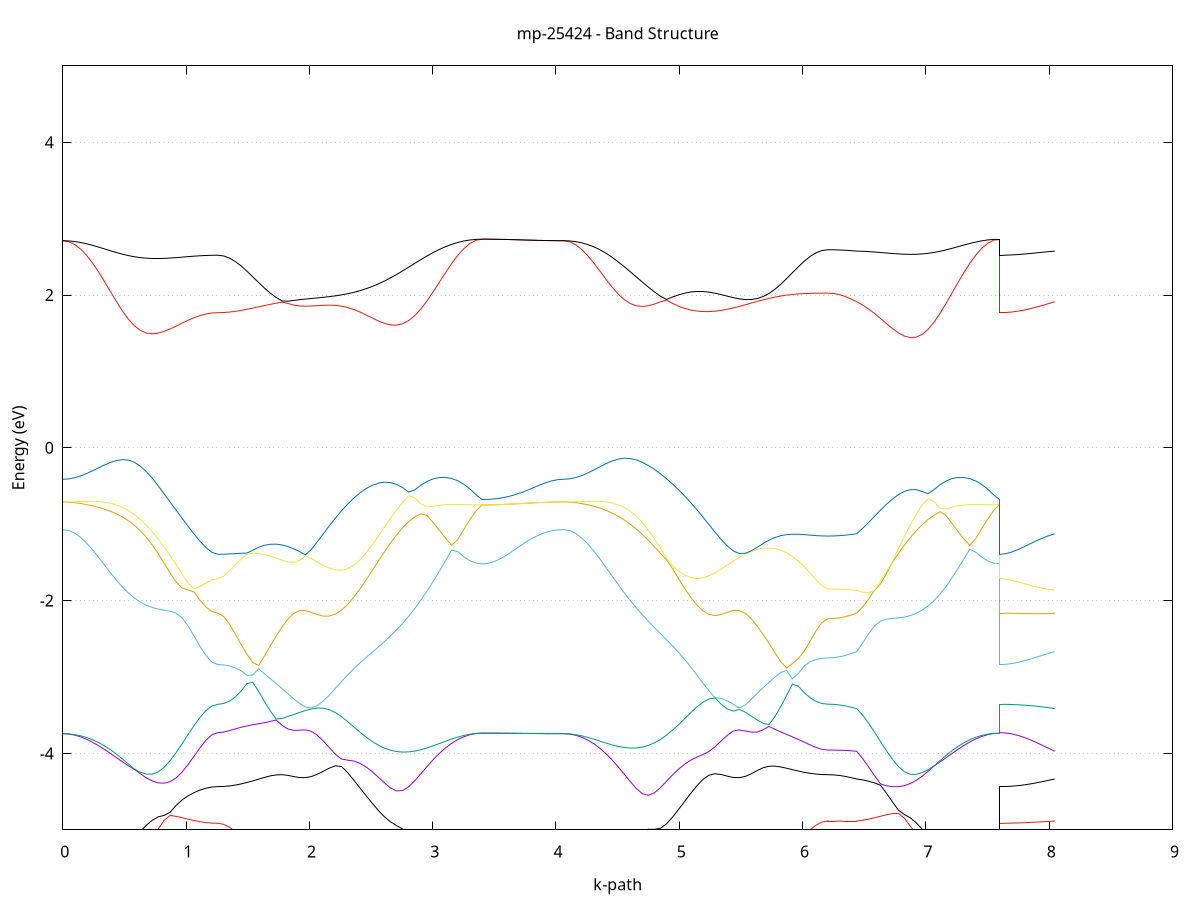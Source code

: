 set title 'mp-25424 - Band Structure'
set xlabel 'k-path'
set ylabel 'Energy (eV)'
set grid y
set yrange [-5:5]
set terminal png size 800,600
set output 'mp-25424_bands_gnuplot.png'
plot '-' using 1:2 with lines notitle, '-' using 1:2 with lines notitle, '-' using 1:2 with lines notitle, '-' using 1:2 with lines notitle, '-' using 1:2 with lines notitle, '-' using 1:2 with lines notitle, '-' using 1:2 with lines notitle, '-' using 1:2 with lines notitle, '-' using 1:2 with lines notitle, '-' using 1:2 with lines notitle, '-' using 1:2 with lines notitle, '-' using 1:2 with lines notitle, '-' using 1:2 with lines notitle, '-' using 1:2 with lines notitle, '-' using 1:2 with lines notitle, '-' using 1:2 with lines notitle, '-' using 1:2 with lines notitle, '-' using 1:2 with lines notitle, '-' using 1:2 with lines notitle, '-' using 1:2 with lines notitle, '-' using 1:2 with lines notitle, '-' using 1:2 with lines notitle, '-' using 1:2 with lines notitle, '-' using 1:2 with lines notitle, '-' using 1:2 with lines notitle, '-' using 1:2 with lines notitle, '-' using 1:2 with lines notitle, '-' using 1:2 with lines notitle, '-' using 1:2 with lines notitle, '-' using 1:2 with lines notitle
0.000000 -50.271880
0.048350 -50.272280
0.096700 -50.273580
0.145051 -50.275680
0.193401 -50.278580
0.241751 -50.282280
0.290101 -50.286580
0.338451 -50.291580
0.386802 -50.297180
0.435152 -50.303180
0.483502 -50.309580
0.531852 -50.316280
0.580202 -50.323180
0.628552 -50.330280
0.676903 -50.337280
0.725253 -50.344080
0.773603 -50.350780
0.821953 -50.357180
0.870303 -50.363080
0.918654 -50.368680
0.967004 -50.373580
1.015354 -50.377880
1.063704 -50.381480
1.112054 -50.384280
1.160405 -50.386380
1.208755 -50.387580
1.257105 -50.388080
1.257105 -50.388080
1.304454 -50.387880
1.351803 -50.387280
1.399152 -50.386380
1.446501 -50.385180
1.493850 -50.383580
1.541200 -50.381580
1.588549 -50.379380
1.635898 -50.376880
1.683247 -50.374080
1.730596 -50.370980
1.777945 -50.367680
1.825294 -50.364180
1.872643 -50.360480
1.919992 -50.356680
1.967341 -50.352680
2.014691 -50.355780
2.062040 -50.359180
2.062040 -50.359180
2.111625 -50.362080
2.161211 -50.364180
2.210797 -50.365680
2.260383 -50.366280
2.309969 -50.366080
2.359555 -50.364980
2.409140 -50.363080
2.458726 -50.360380
2.508312 -50.356880
2.557898 -50.352780
2.607484 -50.347880
2.657070 -50.342480
2.706655 -50.336680
2.756241 -50.330480
2.805827 -50.323980
2.855413 -50.317480
2.904999 -50.310980
2.954585 -50.304580
3.004170 -50.298480
3.053756 -50.292780
3.103342 -50.287580
3.152928 -50.282980
3.202514 -50.279080
3.252099 -50.275980
3.301685 -50.273680
3.351271 -50.272280
3.400857 -50.271880
3.400857 -50.271880
3.448011 -50.271880
3.495164 -50.271880
3.542318 -50.271880
3.589472 -50.271880
3.636626 -50.271880
3.683779 -50.271880
3.730933 -50.271880
3.778087 -50.271880
3.825241 -50.271880
3.872395 -50.271880
3.919548 -50.271880
3.966702 -50.271880
4.013856 -50.271880
4.061010 -50.271880
4.061010 -50.271880
4.110154 -50.272280
4.159299 -50.273680
4.208444 -50.275880
4.257589 -50.278980
4.306733 -50.282780
4.355878 -50.287280
4.405023 -50.292480
4.454168 -50.298080
4.503313 -50.304080
4.552457 -50.310380
4.601602 -50.316880
4.650747 -50.323380
4.699892 -50.329780
4.749037 -50.335880
4.798181 -50.341780
4.847326 -50.347180
4.896471 -50.352080
4.945616 -50.356280
4.994760 -50.359880
5.043905 -50.362680
5.093050 -50.364780
5.142195 -50.365880
5.191340 -50.366280
5.240484 -50.365880
5.289629 -50.364580
5.338774 -50.362580
5.387919 -50.359880
5.437063 -50.356580
5.486208 -50.352680
5.535353 -50.356080
5.535353 -50.356080
5.583168 -50.359980
5.630983 -50.363780
5.678798 -50.367280
5.726613 -50.370680
5.774427 -50.373780
5.822242 -50.376680
5.870057 -50.379180
5.917872 -50.381480
5.965687 -50.383480
6.013502 -50.385080
6.061317 -50.386380
6.109132 -50.387280
6.156947 -50.387880
6.204761 -50.388080
6.204761 -50.388080
6.251471 -50.387980
6.298181 -50.387880
6.344890 -50.387680
6.391600 -50.387280
6.438310 -50.386880
6.438310 -50.386880
6.486620 -50.385080
6.534931 -50.382480
6.583241 -50.379080
6.631551 -50.374880
6.679862 -50.370080
6.728172 -50.364680
6.776483 -50.358680
6.824793 -50.352380
6.873103 -50.345580
6.921414 -50.338680
6.969724 -50.331580
7.018035 -50.324480
7.066345 -50.317480
7.114656 -50.310580
7.162966 -50.303980
7.211276 -50.297880
7.259587 -50.292180
7.307897 -50.286980
7.356208 -50.282580
7.404518 -50.278780
7.452828 -50.275780
7.501139 -50.273580
7.549449 -50.272280
7.597760 -50.271880
7.597760 -50.388080
7.647427 -50.387980
7.697094 -50.387980
7.746761 -50.387880
7.796428 -50.387780
7.846095 -50.387680
7.895762 -50.387480
7.945429 -50.387380
7.995096 -50.387180
8.044763 -50.386880
e
0.000000 -50.271880
0.048350 -50.271980
0.096700 -50.272280
0.145051 -50.272780
0.193401 -50.273380
0.241751 -50.274280
0.290101 -50.275280
0.338451 -50.276380
0.386802 -50.277680
0.435152 -50.279080
0.483502 -50.280480
0.531852 -50.282080
0.580202 -50.283680
0.628552 -50.285280
0.676903 -50.286880
0.725253 -50.288480
0.773603 -50.289980
0.821953 -50.291480
0.870303 -50.292880
0.918654 -50.294180
0.967004 -50.295280
1.015354 -50.296280
1.063704 -50.297080
1.112054 -50.297780
1.160405 -50.298280
1.208755 -50.298580
1.257105 -50.298680
1.257105 -50.298680
1.304454 -50.298980
1.351803 -50.300080
1.399152 -50.301780
1.446501 -50.304180
1.493850 -50.307180
1.541200 -50.310680
1.588549 -50.314680
1.635898 -50.319080
1.683247 -50.323680
1.730596 -50.328480
1.777945 -50.333480
1.825294 -50.338380
1.872643 -50.343180
1.919992 -50.347680
1.967341 -50.351980
2.014691 -50.348680
2.062040 -50.344480
2.062040 -50.344480
2.111625 -50.340180
2.161211 -50.335780
2.210797 -50.331380
2.260383 -50.326980
2.309969 -50.322780
2.359555 -50.318580
2.409140 -50.314480
2.458726 -50.310480
2.508312 -50.306580
2.557898 -50.302980
2.607484 -50.299480
2.657070 -50.296180
2.706655 -50.292980
2.756241 -50.290080
2.805827 -50.287380
2.855413 -50.284880
2.904999 -50.282680
2.954585 -50.280580
3.004170 -50.278780
3.053756 -50.277080
3.103342 -50.275680
3.152928 -50.274580
3.202514 -50.273580
3.252099 -50.272780
3.301685 -50.272280
3.351271 -50.271980
3.400857 -50.271880
3.400857 -50.271880
3.448011 -50.271880
3.495164 -50.271880
3.542318 -50.271880
3.589472 -50.271880
3.636626 -50.271880
3.683779 -50.271880
3.730933 -50.271880
3.778087 -50.271880
3.825241 -50.271880
3.872395 -50.271880
3.919548 -50.271880
3.966702 -50.271880
4.013856 -50.271880
4.061010 -50.271880
4.061010 -50.271880
4.110154 -50.271980
4.159299 -50.272280
4.208444 -50.272780
4.257589 -50.273480
4.306733 -50.274480
4.355878 -50.275680
4.405023 -50.276980
4.454168 -50.278580
4.503313 -50.280380
4.552457 -50.282480
4.601602 -50.284680
4.650747 -50.287180
4.699892 -50.289780
4.749037 -50.292680
4.798181 -50.295780
4.847326 -50.298980
4.896471 -50.302380
4.945616 -50.306080
4.994760 -50.309780
5.043905 -50.313680
5.093050 -50.317780
5.142195 -50.321880
5.191340 -50.326180
5.240484 -50.330480
5.289629 -50.334780
5.338774 -50.339180
5.387919 -50.343480
5.437063 -50.347780
5.486208 -50.351980
5.535353 -50.348280
5.535353 -50.348280
5.583168 -50.343780
5.630983 -50.338880
5.678798 -50.333980
5.726613 -50.328980
5.774427 -50.324080
5.822242 -50.319380
5.870057 -50.314980
5.917872 -50.310980
5.965687 -50.307380
6.013502 -50.304280
6.061317 -50.301880
6.109132 -50.300080
6.156947 -50.299080
6.204761 -50.298680
6.204761 -50.298680
6.251471 -50.298680
6.298181 -50.298680
6.344890 -50.298580
6.391600 -50.298480
6.438310 -50.298380
6.438310 -50.298380
6.486620 -50.297980
6.534931 -50.297380
6.583241 -50.296580
6.631551 -50.295580
6.679862 -50.294480
6.728172 -50.293280
6.776483 -50.291880
6.824793 -50.290380
6.873103 -50.288880
6.921414 -50.287280
6.969724 -50.285580
7.018035 -50.283980
7.066345 -50.282380
7.114656 -50.280780
7.162966 -50.279280
7.211276 -50.277780
7.259587 -50.276480
7.307897 -50.275380
7.356208 -50.274280
7.404518 -50.273480
7.452828 -50.272780
7.501139 -50.272280
7.549449 -50.271980
7.597760 -50.271880
7.597760 -50.298680
7.647427 -50.298680
7.697094 -50.298680
7.746761 -50.298580
7.796428 -50.298580
7.846095 -50.298580
7.895762 -50.298580
7.945429 -50.298480
7.995096 -50.298480
8.044763 -50.298380
e
0.000000 -50.261980
0.048350 -50.261880
0.096700 -50.261680
0.145051 -50.261380
0.193401 -50.260880
0.241751 -50.260280
0.290101 -50.259580
0.338451 -50.258880
0.386802 -50.257980
0.435152 -50.256980
0.483502 -50.255980
0.531852 -50.254880
0.580202 -50.253780
0.628552 -50.252680
0.676903 -50.251580
0.725253 -50.250480
0.773603 -50.249380
0.821953 -50.248380
0.870303 -50.247480
0.918654 -50.246580
0.967004 -50.245780
1.015354 -50.245080
1.063704 -50.244480
1.112054 -50.244080
1.160405 -50.243680
1.208755 -50.243480
1.257105 -50.243480
1.257105 -50.243480
1.304454 -50.243480
1.351803 -50.243380
1.399152 -50.243280
1.446501 -50.243180
1.493850 -50.242980
1.541200 -50.242780
1.588549 -50.242580
1.635898 -50.242380
1.683247 -50.242080
1.730596 -50.241880
1.777945 -50.241680
1.825294 -50.241480
1.872643 -50.241380
1.919992 -50.241280
1.967341 -50.241280
2.014691 -50.241280
2.062040 -50.241380
2.062040 -50.241380
2.111625 -50.241580
2.161211 -50.241880
2.210797 -50.242180
2.260383 -50.242680
2.309969 -50.243280
2.359555 -50.243980
2.409140 -50.244680
2.458726 -50.245580
2.508312 -50.246480
2.557898 -50.247580
2.607484 -50.248580
2.657070 -50.249780
2.706655 -50.250880
2.756241 -50.252080
2.805827 -50.253280
2.855413 -50.254480
2.904999 -50.255580
2.954585 -50.256680
3.004170 -50.257680
3.053756 -50.258680
3.103342 -50.259480
3.152928 -50.260280
3.202514 -50.260880
3.252099 -50.261380
3.301685 -50.261680
3.351271 -50.261980
3.400857 -50.261980
3.400857 -50.261980
3.448011 -50.261980
3.495164 -50.261980
3.542318 -50.261980
3.589472 -50.261980
3.636626 -50.261980
3.683779 -50.261980
3.730933 -50.261980
3.778087 -50.261980
3.825241 -50.261980
3.872395 -50.261980
3.919548 -50.261980
3.966702 -50.261980
4.013856 -50.261980
4.061010 -50.261980
4.061010 -50.261980
4.110154 -50.261880
4.159299 -50.261680
4.208444 -50.261280
4.257589 -50.260780
4.306733 -50.260180
4.355878 -50.259480
4.405023 -50.258680
4.454168 -50.257680
4.503313 -50.256680
4.552457 -50.255580
4.601602 -50.254480
4.650747 -50.253380
4.699892 -50.252180
4.749037 -50.250980
4.798181 -50.249880
4.847326 -50.248780
4.896471 -50.247680
4.945616 -50.246680
4.994760 -50.245680
5.043905 -50.244880
5.093050 -50.244080
5.142195 -50.243380
5.191340 -50.242780
5.240484 -50.242280
5.289629 -50.241880
5.338774 -50.241580
5.387919 -50.241380
5.437063 -50.241280
5.486208 -50.241280
5.535353 -50.241280
5.535353 -50.241280
5.583168 -50.241380
5.630983 -50.241480
5.678798 -50.241680
5.726613 -50.241880
5.774427 -50.242080
5.822242 -50.242380
5.870057 -50.242580
5.917872 -50.242780
5.965687 -50.242980
6.013502 -50.243180
6.061317 -50.243280
6.109132 -50.243380
6.156947 -50.243480
6.204761 -50.243480
6.204761 -50.243480
6.251471 -50.243480
6.298181 -50.243480
6.344890 -50.243580
6.391600 -50.243580
6.438310 -50.243680
6.438310 -50.243680
6.486620 -50.243980
6.534931 -50.244380
6.583241 -50.244880
6.631551 -50.245580
6.679862 -50.246380
6.728172 -50.247280
6.776483 -50.248180
6.824793 -50.249180
6.873103 -50.250280
6.921414 -50.251380
6.969724 -50.252580
7.018035 -50.253680
7.066345 -50.254780
7.114656 -50.255880
7.162966 -50.256880
7.211276 -50.257880
7.259587 -50.258780
7.307897 -50.259580
7.356208 -50.260380
7.404518 -50.260880
7.452828 -50.261380
7.501139 -50.261680
7.549449 -50.261980
7.597760 -50.261980
7.597760 -50.243480
7.647427 -50.243480
7.697094 -50.243480
7.746761 -50.243480
7.796428 -50.243480
7.846095 -50.243480
7.895762 -50.243580
7.945429 -50.243580
7.995096 -50.243580
8.044763 -50.243680
e
0.000000 -18.620880
0.048350 -18.616380
0.096700 -18.602880
0.145051 -18.580780
0.193401 -18.550080
0.241751 -18.511180
0.290101 -18.464380
0.338451 -18.410180
0.386802 -18.349180
0.435152 -18.281980
0.483502 -18.209380
0.531852 -18.132180
0.580202 -18.051180
0.628552 -17.967580
0.676903 -17.882080
0.725253 -17.796080
0.773603 -17.710680
0.821953 -17.626880
0.870303 -17.546080
0.918654 -17.469380
0.967004 -17.397780
1.015354 -17.332580
1.063704 -17.274680
1.112054 -17.225380
1.160405 -17.186580
1.208755 -17.160980
1.257105 -17.151780
1.257105 -17.151780
1.304454 -17.150080
1.351803 -17.144980
1.399152 -17.136680
1.446501 -17.125380
1.493850 -17.111680
1.541200 -17.095780
1.588549 -17.078280
1.635898 -17.059780
1.683247 -17.041080
1.730596 -17.023080
1.777945 -17.006480
1.825294 -16.992180
1.872643 -16.980980
1.919992 -16.973880
1.967341 -16.971780
2.014691 -16.975080
2.062040 -16.984780
2.062040 -16.984780
2.111625 -17.002280
2.161211 -17.027880
2.210797 -17.061580
2.260383 -17.103680
2.309969 -17.153780
2.359555 -17.211680
2.409140 -17.276680
2.458726 -17.348180
2.508312 -17.424980
2.557898 -17.506280
2.607484 -17.590980
2.657070 -17.677880
2.706655 -17.765780
2.756241 -17.853480
2.805827 -17.939780
2.855413 -18.023680
2.904999 -18.103980
2.954585 -18.179680
3.004170 -18.250080
3.053756 -18.314080
3.103342 -18.371180
3.152928 -18.420580
3.202514 -18.461780
3.252099 -18.494180
3.301685 -18.517580
3.351271 -18.531780
3.400857 -18.536580
3.400857 -18.536580
3.448011 -18.537680
3.495164 -18.540980
3.542318 -18.546280
3.589472 -18.553280
3.636626 -18.561480
3.683779 -18.570580
3.730933 -18.579880
3.778087 -18.589180
3.825241 -18.597980
3.872395 -18.605580
3.919548 -18.612180
3.966702 -18.616880
4.013856 -18.619980
4.061010 -18.620880
4.061010 -18.620880
4.110154 -18.616080
4.159299 -18.601880
4.208444 -18.578480
4.257589 -18.545980
4.306733 -18.504880
4.355878 -18.455480
4.405023 -18.398380
4.454168 -18.334080
4.503313 -18.263480
4.552457 -18.187080
4.601602 -18.105980
4.650747 -18.020980
4.699892 -17.933280
4.749037 -17.843780
4.798181 -17.753580
4.847326 -17.663980
4.896471 -17.575980
4.945616 -17.490880
4.994760 -17.409680
5.043905 -17.333480
5.093050 -17.263180
5.142195 -17.199480
5.191340 -17.143280
5.240484 -17.094880
5.289629 -17.054480
5.338774 -17.022380
5.387919 -16.998180
5.437063 -16.981680
5.486208 -16.972180
5.535353 -16.975780
5.535353 -16.975780
5.583168 -16.978880
5.630983 -16.980780
5.678798 -16.989680
5.726613 -17.003080
5.774427 -17.018380
5.822242 -17.034680
5.870057 -17.051180
5.917872 -17.067180
5.965687 -17.081880
6.013502 -17.094680
6.061317 -17.105180
6.109132 -17.112980
6.156947 -17.117780
6.204761 -17.119480
6.204761 -17.119480
6.251471 -17.120580
6.298181 -17.123780
6.344890 -17.129380
6.391600 -17.136980
6.438310 -17.146680
6.438310 -17.146680
6.486620 -17.178580
6.534931 -17.221880
6.583241 -17.274380
6.631551 -17.334680
6.679862 -17.401880
6.728172 -17.474680
6.776483 -17.552180
6.824793 -17.633180
6.873103 -17.716280
6.921414 -17.800580
6.969724 -17.884580
7.018035 -17.967280
7.066345 -18.047580
7.114656 -18.124480
7.162966 -18.196780
7.211276 -18.263980
7.259587 -18.325080
7.307897 -18.379380
7.356208 -18.426380
7.404518 -18.465380
7.452828 -18.496280
7.501139 -18.518580
7.549449 -18.532080
7.597760 -18.536580
7.597760 -17.151780
7.647427 -17.151580
7.697094 -17.150880
7.746761 -17.149880
7.796428 -17.148680
7.846095 -17.147380
7.895762 -17.146180
7.945429 -17.145480
7.995096 -17.145580
8.044763 -17.146680
e
0.000000 -16.455380
0.048350 -16.456780
0.096700 -16.461280
0.145051 -16.468780
0.193401 -16.479180
0.241751 -16.492380
0.290101 -16.507980
0.338451 -16.525980
0.386802 -16.546080
0.435152 -16.567880
0.483502 -16.591280
0.531852 -16.615880
0.580202 -16.641380
0.628552 -16.667580
0.676903 -16.694080
0.725253 -16.720580
0.773603 -16.746880
0.821953 -16.772580
0.870303 -16.797780
0.918654 -16.822280
0.967004 -16.845680
1.015354 -16.868380
1.063704 -16.889980
1.112054 -16.909980
1.160405 -16.927380
1.208755 -16.940080
1.257105 -16.944880
1.257105 -16.944880
1.304454 -16.945180
1.351803 -16.945980
1.399152 -16.947480
1.446501 -16.949480
1.493850 -16.952080
1.541200 -16.954880
1.588549 -16.957880
1.635898 -16.960980
1.683247 -16.963980
1.730596 -16.966880
1.777945 -16.969280
1.825294 -16.971180
1.872643 -16.972380
1.919992 -16.972580
1.967341 -16.971680
2.014691 -16.969980
2.062040 -16.966680
2.062040 -16.966680
2.111625 -16.961880
2.161211 -16.955480
2.210797 -16.947280
2.260383 -16.937380
2.309969 -16.925780
2.359555 -16.912580
2.409140 -16.897680
2.458726 -16.881380
2.508312 -16.863780
2.557898 -16.845080
2.607484 -16.825380
2.657070 -16.805180
2.706655 -16.784580
2.756241 -16.763580
2.805827 -16.742980
2.855413 -16.722880
2.904999 -16.703380
2.954585 -16.684880
3.004170 -16.667580
3.053756 -16.651680
3.103342 -16.637580
3.152928 -16.625280
3.202514 -16.615080
3.252099 -16.606980
3.301685 -16.600980
3.351271 -16.597380
3.400857 -16.596180
3.400857 -16.596180
3.448011 -16.594380
3.495164 -16.588980
3.542318 -16.580380
3.589472 -16.569080
3.636626 -16.555380
3.683779 -16.540280
3.730933 -16.524580
3.778087 -16.509080
3.825241 -16.494280
3.872395 -16.481080
3.919548 -16.470180
3.966702 -16.461980
4.013856 -16.456980
4.061010 -16.455380
4.061010 -16.455380
4.110154 -16.456780
4.159299 -16.461480
4.208444 -16.469180
4.257589 -16.479880
4.306733 -16.493380
4.355878 -16.509480
4.405023 -16.527980
4.454168 -16.548680
4.503313 -16.571180
4.552457 -16.595380
4.601602 -16.620680
4.650747 -16.646980
4.699892 -16.673880
4.749037 -16.701080
4.798181 -16.728080
4.847326 -16.754680
4.896471 -16.780580
4.945616 -16.805580
4.994760 -16.829280
5.043905 -16.851680
5.093050 -16.872380
5.142195 -16.891280
5.191340 -16.908280
5.240484 -16.923380
5.289629 -16.936580
5.338774 -16.948080
5.387919 -16.957480
5.437063 -16.965180
5.486208 -16.971180
5.535353 -16.969280
5.535353 -16.969280
5.583168 -16.971880
5.630983 -16.978980
5.678798 -16.981680
5.726613 -16.981880
5.774427 -16.981380
5.822242 -16.980380
5.870057 -16.978980
5.917872 -16.977580
5.965687 -16.976080
6.013502 -16.974780
6.061317 -16.973480
6.109132 -16.972580
6.156947 -16.972080
6.204761 -16.971880
6.204761 -16.971880
6.251471 -16.971280
6.298181 -16.969480
6.344890 -16.966580
6.391600 -16.962580
6.438310 -16.957580
6.438310 -16.957580
6.486620 -16.944780
6.534931 -16.929080
6.583241 -16.912180
6.631551 -16.894380
6.679862 -16.876080
6.728172 -16.857280
6.776483 -16.837880
6.824793 -16.817980
6.873103 -16.797680
6.921414 -16.777280
6.969724 -16.756980
7.018035 -16.736780
7.066345 -16.717180
7.114656 -16.698480
7.162966 -16.680680
7.211276 -16.664180
7.259587 -16.649080
7.307897 -16.635580
7.356208 -16.623980
7.404518 -16.614080
7.452828 -16.606380
7.501139 -16.600780
7.549449 -16.597380
7.597760 -16.596180
7.597760 -16.944880
7.647427 -16.945080
7.697094 -16.945980
7.746761 -16.947380
7.796428 -16.949080
7.846095 -16.951080
7.895762 -16.953180
7.945429 -16.955180
7.995096 -16.956780
8.044763 -16.957580
e
0.000000 -6.230580
0.048350 -6.225480
0.096700 -6.210280
0.145051 -6.185380
0.193401 -6.151180
0.241751 -6.109080
0.290101 -6.061480
0.338451 -6.013180
0.386802 -5.973980
0.435152 -5.955280
0.483502 -5.958480
0.531852 -5.977080
0.580202 -6.006580
0.628552 -6.045180
0.676903 -6.092480
0.725253 -6.147980
0.773603 -6.211080
0.821953 -6.280280
0.870303 -6.353280
0.918654 -6.427180
0.967004 -6.498980
1.015354 -6.565580
1.063704 -6.624280
1.112054 -6.672480
1.160405 -6.708280
1.208755 -6.730380
1.257105 -6.737880
1.257105 -6.737880
1.304454 -6.731480
1.351803 -6.712580
1.399152 -6.681380
1.446501 -6.638380
1.493850 -6.584280
1.541200 -6.519880
1.588549 -6.446580
1.635898 -6.365880
1.683247 -6.279980
1.730596 -6.191380
1.777945 -6.103280
1.825294 -6.019580
1.872643 -5.944180
1.919992 -5.881080
1.967341 -5.879180
2.014691 -5.922680
2.062040 -5.960480
2.062040 -5.960480
2.111625 -5.994080
2.161211 -6.021780
2.210797 -6.043880
2.260383 -6.060780
2.309969 -6.072680
2.359555 -6.080180
2.409140 -6.083480
2.458726 -6.083180
2.508312 -6.079580
2.557898 -6.072980
2.607484 -6.063480
2.657070 -6.051280
2.706655 -6.036480
2.756241 -6.018980
2.805827 -5.998880
2.855413 -5.976180
2.904999 -5.951080
2.954585 -5.923780
3.004170 -5.894880
3.053756 -5.865080
3.103342 -5.835380
3.152928 -5.806980
3.202514 -5.781080
3.252099 -5.803780
3.301685 -5.826280
3.351271 -5.839980
3.400857 -5.844680
3.400857 -5.844680
3.448011 -5.849980
3.495164 -5.865680
3.542318 -5.890580
3.589472 -5.923180
3.636626 -5.961480
3.683779 -6.003380
3.730933 -6.046580
3.778087 -6.088980
3.825241 -6.128380
3.872395 -6.163180
3.919548 -6.191780
3.966702 -6.213080
4.013856 -6.226180
4.061010 -6.230580
4.061010 -6.230580
4.110154 -6.225380
4.159299 -6.209580
4.208444 -6.183480
4.257589 -6.147480
4.306733 -6.101980
4.355878 -6.047580
4.405023 -5.984880
4.454168 -5.914780
4.503313 -5.838080
4.552457 -5.829780
4.601602 -5.844780
4.650747 -5.860280
4.699892 -5.876180
4.749037 -5.892280
4.798181 -5.908380
4.847326 -5.924080
4.896471 -5.938880
4.945616 -5.952380
4.994760 -5.963680
5.043905 -5.972180
5.093050 -5.977380
5.142195 -5.978380
5.191340 -5.974780
5.240484 -5.966080
5.289629 -5.951680
5.338774 -5.931280
5.387919 -5.904680
5.437063 -5.871580
5.486208 -5.879780
5.535353 -5.936380
5.535353 -5.936380
5.583168 -6.005980
5.630983 -6.087380
5.678798 -6.176680
5.726613 -6.269680
5.774427 -6.362780
5.822242 -6.452580
5.870057 -6.536580
5.917872 -6.612680
5.965687 -6.679480
6.013502 -6.735580
6.061317 -6.780080
6.109132 -6.812280
6.156947 -6.831780
6.204761 -6.838380
6.204761 -6.838380
6.251471 -6.836780
6.298181 -6.831980
6.344890 -6.824180
6.391600 -6.813380
6.438310 -6.799880
6.438310 -6.799880
6.486620 -6.771180
6.534931 -6.728480
6.583241 -6.673780
6.631551 -6.609280
6.679862 -6.537980
6.728172 -6.462980
6.776483 -6.387280
6.824793 -6.313780
6.873103 -6.244880
6.921414 -6.181880
6.969724 -6.125280
7.018035 -6.074480
7.066345 -6.028580
7.114656 -5.986480
7.162966 -5.947180
7.211276 -5.909980
7.259587 -5.874980
7.307897 -5.842280
7.356208 -5.813180
7.404518 -5.793580
7.452828 -5.806880
7.501139 -5.827280
7.549449 -5.840280
7.597760 -5.844680
7.597760 -6.737880
7.647427 -6.739180
7.697094 -6.743180
7.746761 -6.749480
7.796428 -6.757580
7.846095 -6.766880
7.895762 -6.776480
7.945429 -6.785680
7.995096 -6.793780
8.044763 -6.799880
e
0.000000 -5.733980
0.048350 -5.735180
0.096700 -5.738780
0.145051 -5.744480
0.193401 -5.751680
0.241751 -5.759180
0.290101 -5.764780
0.338451 -5.763980
0.386802 -5.747480
0.435152 -5.704680
0.483502 -5.635480
0.531852 -5.547680
0.580202 -5.447680
0.628552 -5.339380
0.676903 -5.225380
0.725253 -5.108180
0.773603 -4.990480
0.821953 -4.876180
0.870303 -4.811980
0.918654 -4.824280
0.967004 -4.842180
1.015354 -4.861280
1.063704 -4.879080
1.112054 -4.894180
1.160405 -4.905480
1.208755 -4.912480
1.257105 -4.914880
1.257105 -4.914880
1.304454 -4.928180
1.351803 -4.966080
1.399152 -5.023480
1.446501 -5.094180
1.493850 -5.172980
1.541200 -5.255580
1.588549 -5.339180
1.635898 -5.421480
1.683247 -5.501080
1.730596 -5.576880
1.777945 -5.648080
1.825294 -5.714180
1.872643 -5.774880
1.919992 -5.829880
1.967341 -5.832480
2.014691 -5.798680
2.062040 -5.777080
2.062040 -5.777080
2.111625 -5.762480
2.161211 -5.750280
2.210797 -5.734980
2.260383 -5.712580
2.309969 -5.679980
2.359555 -5.636080
2.409140 -5.580380
2.458726 -5.513980
2.508312 -5.439480
2.557898 -5.361680
2.607484 -5.289580
2.657070 -5.238980
2.706655 -5.230280
2.756241 -5.264980
2.805827 -5.323480
2.855413 -5.390180
2.904999 -5.457780
2.954585 -5.522980
3.004170 -5.584180
3.053756 -5.640380
3.103342 -5.690980
3.152928 -5.735480
3.202514 -5.773380
3.252099 -5.759080
3.301685 -5.742380
3.351271 -5.731780
3.400857 -5.728280
3.400857 -5.728280
3.448011 -5.728280
3.495164 -5.728480
3.542318 -5.728880
3.589472 -5.729280
3.636626 -5.729880
3.683779 -5.730480
3.730933 -5.731080
3.778087 -5.731780
3.825241 -5.732380
3.872395 -5.732880
3.919548 -5.733380
3.966702 -5.733680
4.013856 -5.733880
4.061010 -5.733980
4.061010 -5.733980
4.110154 -5.735280
4.159299 -5.739080
4.208444 -5.745380
4.257589 -5.753680
4.306733 -5.763780
4.355878 -5.775280
4.405023 -5.787780
4.454168 -5.801180
4.503313 -5.815180
4.552457 -5.755780
4.601602 -5.669080
4.650747 -5.579580
4.699892 -5.489980
4.749037 -5.406280
4.798181 -5.342680
4.847326 -5.325580
4.896471 -5.363380
4.945616 -5.429280
4.994760 -5.501580
5.043905 -5.569980
5.093050 -5.629980
5.142195 -5.679580
5.191340 -5.718480
5.240484 -5.747780
5.289629 -5.770080
5.338774 -5.789080
5.387919 -5.810080
5.437063 -5.838580
5.486208 -5.831880
5.535353 -5.785580
5.535353 -5.785580
5.583168 -5.734280
5.630983 -5.676880
5.678798 -5.613580
5.726613 -5.544980
5.774427 -5.471380
5.822242 -5.393680
5.870057 -5.312880
5.917872 -5.230480
5.965687 -5.148380
6.013502 -5.069480
6.061317 -4.997880
6.109132 -4.939080
6.156947 -4.899580
6.204761 -4.885680
6.204761 -4.885680
6.251471 -4.885680
6.298181 -4.885780
6.344890 -4.885880
6.391600 -4.885880
6.438310 -4.885880
6.438310 -4.885880
6.486620 -4.875380
6.534931 -4.860780
6.583241 -4.842880
6.631551 -4.823080
6.679862 -4.803780
6.728172 -4.788780
6.776483 -4.784680
6.824793 -4.847780
6.873103 -4.951080
6.921414 -5.051480
6.969724 -5.148480
7.018035 -5.241480
7.066345 -5.329880
7.114656 -5.412980
7.162966 -5.490280
7.211276 -5.560980
7.259587 -5.624580
7.307897 -5.680380
7.356208 -5.727380
7.404518 -5.760180
7.452828 -5.755980
7.501139 -5.741480
7.549449 -5.731680
7.597760 -5.728280
7.597760 -4.914880
7.647427 -4.914380
7.697094 -4.912880
7.746761 -4.910580
7.796428 -4.907380
7.846095 -4.903680
7.895762 -4.899380
7.945429 -4.894880
7.995096 -4.890280
8.044763 -4.885880
e
0.000000 -5.733980
0.048350 -5.729180
0.096700 -5.714680
0.145051 -5.690780
0.193401 -5.657480
0.241751 -5.615080
0.290101 -5.563880
0.338451 -5.504280
0.386802 -5.436880
0.435152 -5.362280
0.483502 -5.281580
0.531852 -5.196280
0.580202 -5.108580
0.628552 -5.021780
0.676903 -4.941380
0.725253 -4.875180
0.773603 -4.830980
0.821953 -4.811580
0.870303 -4.770780
0.918654 -4.681080
0.967004 -4.610580
1.015354 -4.556580
1.063704 -4.514080
1.112054 -4.480680
1.160405 -4.455880
1.208755 -4.440380
1.257105 -4.435180
1.257105 -4.435180
1.304454 -4.432880
1.351803 -4.426080
1.399152 -4.414880
1.446501 -4.399680
1.493850 -4.381080
1.541200 -4.359680
1.588549 -4.336780
1.635898 -4.314180
1.683247 -4.294580
1.730596 -4.281680
1.777945 -4.278980
1.825294 -4.287780
1.872643 -4.303280
1.919992 -4.316180
1.967341 -4.317580
2.014691 -4.303480
2.062040 -4.274780
2.062040 -4.274780
2.111625 -4.234880
2.161211 -4.193480
2.210797 -4.162280
2.260383 -4.172480
2.309969 -4.250580
2.359555 -4.348980
2.409140 -4.450680
2.458726 -4.551880
2.508312 -4.650380
2.557898 -4.743680
2.607484 -4.827780
2.657070 -4.895980
2.706655 -4.944780
2.756241 -4.990580
2.805827 -5.053980
2.855413 -5.133580
2.904999 -5.220480
2.954585 -5.307780
3.004170 -5.391180
3.053756 -5.467980
3.103342 -5.536380
3.152928 -5.595080
3.202514 -5.643280
3.252099 -5.680680
3.301685 -5.707180
3.351271 -5.722980
3.400857 -5.728280
3.400857 -5.728280
3.448011 -5.728280
3.495164 -5.728480
3.542318 -5.728880
3.589472 -5.729280
3.636626 -5.729880
3.683779 -5.730480
3.730933 -5.731080
3.778087 -5.731780
3.825241 -5.732380
3.872395 -5.732880
3.919548 -5.733380
3.966702 -5.733680
4.013856 -5.733880
4.061010 -5.733980
4.061010 -5.733980
4.110154 -5.728880
4.159299 -5.713480
4.208444 -5.687980
4.257589 -5.652480
4.306733 -5.607080
4.355878 -5.552180
4.405023 -5.488180
4.454168 -5.415980
4.503313 -5.336680
4.552457 -5.252380
4.601602 -5.166480
4.650747 -5.085480
4.699892 -5.021980
4.749037 -4.993180
4.798181 -4.994380
4.847326 -4.980180
4.896471 -4.921280
4.945616 -4.833080
4.994760 -4.732380
5.043905 -4.627280
5.093050 -4.523080
5.142195 -4.424980
5.191340 -4.341480
5.240484 -4.285780
5.289629 -4.266780
5.338774 -4.276380
5.387919 -4.297580
5.437063 -4.314980
5.486208 -4.317880
5.535353 -4.301080
5.535353 -4.301080
5.583168 -4.267480
5.630983 -4.225380
5.678798 -4.188480
5.726613 -4.168480
5.774427 -4.166780
5.822242 -4.177480
5.870057 -4.194280
5.917872 -4.212980
5.965687 -4.231280
6.013502 -4.247580
6.061317 -4.260880
6.109132 -4.270780
6.156947 -4.276880
6.204761 -4.278880
6.204761 -4.278880
6.251471 -4.281480
6.298181 -4.288980
6.344890 -4.300880
6.391600 -4.316480
6.438310 -4.334780
6.438310 -4.334780
6.486620 -4.346580
6.534931 -4.364580
6.583241 -4.386280
6.631551 -4.415480
6.679862 -4.521680
6.728172 -4.632880
6.776483 -4.741580
6.824793 -4.800280
6.873103 -4.842280
6.921414 -4.909080
6.969724 -4.991680
7.018035 -5.081480
7.066345 -5.172380
7.114656 -5.260780
7.162966 -5.344180
7.211276 -5.421280
7.259587 -5.490980
7.307897 -5.552580
7.356208 -5.605480
7.404518 -5.649280
7.452828 -5.683680
7.501139 -5.708380
7.549449 -5.723280
7.597760 -5.728280
7.597760 -4.435180
7.647427 -4.433780
7.697094 -4.429380
7.746761 -4.422280
7.796428 -4.412480
7.846095 -4.400280
7.895762 -4.385880
7.945429 -4.369680
7.995096 -4.352280
8.044763 -4.334780
e
0.000000 -3.741780
0.048350 -3.746680
0.096700 -3.760980
0.145051 -3.784280
0.193401 -3.815880
0.241751 -3.854680
0.290101 -3.899480
0.338451 -3.948980
0.386802 -4.001680
0.435152 -4.055880
0.483502 -4.110080
0.531852 -4.161880
0.580202 -4.208780
0.628552 -4.265780
0.676903 -4.319280
0.725253 -4.360480
0.773603 -4.385280
0.821953 -4.389980
0.870303 -4.370280
0.918654 -4.321980
0.967004 -4.245280
1.015354 -4.147180
1.063704 -4.038380
1.112054 -3.928780
1.160405 -3.829580
1.208755 -3.756180
1.257105 -3.728280
1.257105 -3.728280
1.304454 -3.720980
1.351803 -3.702280
1.399152 -3.679280
1.446501 -3.657980
1.493850 -3.640380
1.541200 -3.625680
1.588549 -3.611980
1.635898 -3.597780
1.683247 -3.581880
1.730596 -3.563380
1.777945 -3.631980
1.825294 -3.680180
1.872643 -3.698080
1.919992 -3.696280
1.967341 -3.692480
2.014691 -3.709980
2.062040 -3.759680
2.062040 -3.759680
2.111625 -3.835580
2.161211 -3.923180
2.210797 -4.011980
2.260383 -4.074780
2.309969 -4.087880
2.359555 -4.100680
2.409140 -4.129580
2.458726 -4.176080
2.508312 -4.237680
2.557898 -4.309580
2.607484 -4.384480
2.657070 -4.451080
2.706655 -4.491480
2.756241 -4.486780
2.805827 -4.435880
2.855413 -4.356080
2.904999 -4.264180
2.954585 -4.170680
3.004170 -4.081480
3.053756 -4.000380
3.103342 -3.929180
3.152928 -3.869080
3.202514 -3.820180
3.252099 -3.782580
3.301685 -3.755980
3.351271 -3.740180
3.400857 -3.734880
3.400857 -3.734880
3.448011 -3.734980
3.495164 -3.735280
3.542318 -3.735680
3.589472 -3.736180
3.636626 -3.736880
3.683779 -3.737580
3.730933 -3.738380
3.778087 -3.739180
3.825241 -3.739880
3.872395 -3.740480
3.919548 -3.741080
3.966702 -3.741480
4.013856 -3.741680
4.061010 -3.741780
4.061010 -3.741780
4.110154 -3.746980
4.159299 -3.762480
4.208444 -3.788580
4.257589 -3.825480
4.306733 -3.873580
4.355878 -3.932980
4.405023 -4.003480
4.454168 -4.084380
4.503313 -4.174280
4.552457 -4.270480
4.601602 -4.368080
4.650747 -4.458880
4.699892 -4.527080
4.749037 -4.549380
4.798181 -4.516280
4.847326 -4.447480
4.896471 -4.364980
4.945616 -4.281780
4.994760 -4.205380
5.043905 -4.140280
5.093050 -4.088580
5.142195 -4.049180
5.191340 -4.015580
5.240484 -3.974380
5.289629 -3.914380
5.338774 -3.839680
5.387919 -3.764480
5.437063 -3.708580
5.486208 -3.692480
5.535353 -3.705980
5.535353 -3.705980
5.583168 -3.721580
5.630983 -3.721780
5.678798 -3.692380
5.726613 -3.646480
5.774427 -3.684080
5.822242 -3.718780
5.870057 -3.751680
5.917872 -3.784280
5.965687 -3.817880
6.013502 -3.853180
6.061317 -3.889380
6.109132 -3.922680
6.156947 -3.947080
6.204761 -3.956180
6.204761 -3.956180
6.251471 -3.956780
6.298181 -3.958480
6.344890 -3.961580
6.391600 -3.965980
6.438310 -3.971980
6.438310 -3.971980
6.486620 -4.066980
6.534931 -4.176280
6.583241 -4.290680
6.631551 -4.398680
6.679862 -4.424580
6.728172 -4.435880
6.776483 -4.436180
6.824793 -4.423080
6.873103 -4.395080
6.921414 -4.352780
6.969724 -4.297980
7.018035 -4.234080
7.066345 -4.164980
7.114656 -4.111880
7.162966 -4.056580
7.211276 -4.001080
7.259587 -3.947180
7.307897 -3.896580
7.356208 -3.850680
7.404518 -3.810880
7.452828 -3.778580
7.501139 -3.754580
7.549449 -3.739880
7.597760 -3.734880
7.597760 -3.728280
7.647427 -3.732480
7.697094 -3.744980
7.746761 -3.764780
7.796428 -3.790980
7.846095 -3.822280
7.895762 -3.857380
7.945429 -3.894880
7.995096 -3.933580
8.044763 -3.971980
e
0.000000 -3.741780
0.048350 -3.744880
0.096700 -3.754180
0.145051 -3.769880
0.193401 -3.792180
0.241751 -3.821280
0.290101 -3.857580
0.338451 -3.901280
0.386802 -3.952180
0.435152 -4.009780
0.483502 -4.072580
0.531852 -4.138380
0.580202 -4.204080
0.628552 -4.246880
0.676903 -4.270580
0.725253 -4.272080
0.773603 -4.243580
0.821953 -4.182680
0.870303 -4.094980
0.918654 -3.989480
0.967004 -3.873980
1.015354 -3.754880
1.063704 -3.638180
1.112054 -3.530680
1.160405 -3.440780
1.208755 -3.379580
1.257105 -3.357580
1.257105 -3.357580
1.304454 -3.347480
1.351803 -3.316280
1.399152 -3.261680
1.446501 -3.183880
1.493850 -3.085980
1.541200 -3.070180
1.588549 -3.189480
1.635898 -3.319580
1.683247 -3.444280
1.730596 -3.551580
1.777945 -3.541980
1.825294 -3.517880
1.872643 -3.491580
1.919992 -3.464680
1.967341 -3.439380
2.014691 -3.418780
2.062040 -3.407080
2.062040 -3.407080
2.111625 -3.408780
2.161211 -3.428380
2.210797 -3.466280
2.260383 -3.519680
2.309969 -3.583480
2.359555 -3.652080
2.409140 -3.720580
2.458726 -3.785080
2.508312 -3.842780
2.557898 -3.891580
2.607484 -3.930280
2.657070 -3.958380
2.706655 -3.975780
2.756241 -3.982780
2.805827 -3.980280
2.855413 -3.969480
2.904999 -3.951480
2.954585 -3.928080
3.004170 -3.900780
3.053756 -3.871380
3.103342 -3.841480
3.152928 -3.812780
3.202514 -3.786880
3.252099 -3.765080
3.301685 -3.748580
3.351271 -3.738380
3.400857 -3.734880
3.400857 -3.734880
3.448011 -3.734980
3.495164 -3.735280
3.542318 -3.735680
3.589472 -3.736180
3.636626 -3.736880
3.683779 -3.737580
3.730933 -3.738380
3.778087 -3.739180
3.825241 -3.739880
3.872395 -3.740480
3.919548 -3.741080
3.966702 -3.741480
4.013856 -3.741680
4.061010 -3.741780
4.061010 -3.741780
4.110154 -3.745080
4.159299 -3.754780
4.208444 -3.770180
4.257589 -3.790380
4.306733 -3.813980
4.355878 -3.839480
4.405023 -3.864980
4.454168 -3.888680
4.503313 -3.908780
4.552457 -3.923280
4.601602 -3.930680
4.650747 -3.929180
4.699892 -3.917780
4.749037 -3.895480
4.798181 -3.861780
4.847326 -3.816880
4.896471 -3.761180
4.945616 -3.695980
4.994760 -3.623080
5.043905 -3.545380
5.093050 -3.466680
5.142195 -3.392680
5.191340 -3.330380
5.240484 -3.287780
5.289629 -3.273680
5.338774 -3.354880
5.387919 -3.417080
5.437063 -3.446480
5.486208 -3.425780
5.535353 -3.460580
5.535353 -3.460580
5.583168 -3.511880
5.630983 -3.560480
5.678798 -3.605380
5.726613 -3.624280
5.774427 -3.519880
5.822242 -3.389280
5.870057 -3.243480
5.917872 -3.093280
5.965687 -3.121380
6.013502 -3.205080
6.061317 -3.271380
6.109132 -3.318580
6.156947 -3.346580
6.204761 -3.355880
6.204761 -3.355880
6.251471 -3.358280
6.298181 -3.365680
6.344890 -3.377580
6.391600 -3.393880
6.438310 -3.414080
6.438310 -3.414080
6.486620 -3.498080
6.534931 -3.604180
6.583241 -3.722280
6.631551 -3.844580
6.679862 -3.964880
6.728172 -4.076480
6.776483 -4.171280
6.824793 -4.239380
6.873103 -4.273280
6.921414 -4.274380
6.969724 -4.251180
7.018035 -4.212580
7.066345 -4.164780
7.114656 -4.094780
7.162966 -4.026980
7.211276 -3.964380
7.259587 -3.908780
7.307897 -3.860980
7.356208 -3.821180
7.404518 -3.789380
7.452828 -3.765180
7.501139 -3.748280
7.549449 -3.738180
7.597760 -3.734880
7.597760 -3.357580
7.647427 -3.358180
7.697094 -3.360280
7.746761 -3.363680
7.796428 -3.368480
7.846095 -3.374680
7.895762 -3.382380
7.945429 -3.391480
7.995096 -3.402080
8.044763 -3.414080
e
0.000000 -1.070780
0.048350 -1.082580
0.096700 -1.117380
0.145051 -1.173180
0.193401 -1.247080
0.241751 -1.335180
0.290101 -1.432580
0.338451 -1.534580
0.386802 -1.636080
0.435152 -1.732980
0.483502 -1.821680
0.531852 -1.899680
0.580202 -1.965480
0.628552 -2.018680
0.676903 -2.059780
0.725253 -2.089680
0.773603 -2.110380
0.821953 -2.124780
0.870303 -2.138780
0.918654 -2.164980
0.967004 -2.225180
1.015354 -2.330080
1.063704 -2.461380
1.112054 -2.596380
1.160405 -2.717280
1.208755 -2.804780
1.257105 -2.837580
1.257105 -2.837580
1.304454 -2.842080
1.351803 -2.855880
1.399152 -2.880380
1.446501 -2.918980
1.493850 -2.979080
1.541200 -2.972980
1.588549 -2.891080
1.635898 -2.958480
1.683247 -3.021980
1.730596 -3.085780
1.777945 -3.151380
1.825294 -3.218380
1.872643 -3.285180
1.919992 -3.347080
1.967341 -3.393080
2.014691 -3.405380
2.062040 -3.376380
2.062040 -3.376380
2.111625 -3.315180
2.161211 -3.236480
2.210797 -3.149380
2.260383 -3.060180
2.309969 -2.973580
2.359555 -2.892280
2.409140 -2.817080
2.458726 -2.746380
2.508312 -2.677880
2.557898 -2.609180
2.607484 -2.538080
2.657070 -2.463180
2.706655 -2.383180
2.756241 -2.296980
2.805827 -2.203580
2.855413 -2.102280
2.904999 -1.992580
2.954585 -1.874580
3.004170 -1.748680
3.053756 -1.616280
3.103342 -1.479280
3.152928 -1.340180
3.202514 -1.357980
3.252099 -1.426380
3.301685 -1.477480
3.351271 -1.508980
3.400857 -1.519680
3.400857 -1.519680
3.448011 -1.512480
3.495164 -1.491480
3.542318 -1.458180
3.589472 -1.415180
3.636626 -1.365380
3.683779 -1.312580
3.730933 -1.260180
3.778087 -1.211280
3.825241 -1.168280
3.872395 -1.132780
3.919548 -1.105380
3.966702 -1.085980
4.013856 -1.074580
4.061010 -1.070780
4.061010 -1.070780
4.110154 -1.083280
4.159299 -1.119980
4.208444 -1.179080
4.257589 -1.257380
4.306733 -1.350780
4.355878 -1.454880
4.405023 -1.564880
4.454168 -1.677080
4.503313 -1.787980
4.552457 -1.895180
4.601602 -1.997280
4.650747 -2.093680
4.699892 -2.184380
4.749037 -2.270080
4.798181 -2.351980
4.847326 -2.431780
4.896471 -2.511380
4.945616 -2.593080
4.994760 -2.679180
5.043905 -2.771480
5.093050 -2.870080
5.142195 -2.973580
5.191340 -3.078380
5.240484 -3.179980
5.289629 -3.270780
5.338774 -3.280080
5.387919 -3.310680
5.437063 -3.355180
5.486208 -3.406780
5.535353 -3.365580
5.535353 -3.365580
5.583168 -3.292480
5.630983 -3.216480
5.678798 -3.141880
5.726613 -3.070680
5.774427 -3.003780
5.822242 -2.941380
5.870057 -2.914380
5.917872 -3.023280
5.965687 -2.954880
6.013502 -2.855480
6.061317 -2.801080
6.109132 -2.771380
6.156947 -2.755680
6.204761 -2.750680
6.204761 -2.750680
6.251471 -2.746980
6.298181 -2.735980
6.344890 -2.718480
6.391600 -2.695580
6.438310 -2.668580
6.438310 -2.668580
6.486620 -2.556480
6.534931 -2.435180
6.583241 -2.331580
6.631551 -2.268780
6.679862 -2.242680
6.728172 -2.233280
6.776483 -2.226580
6.824793 -2.215680
6.873103 -2.196480
6.921414 -2.166880
6.969724 -2.124880
7.018035 -2.069380
7.066345 -1.999380
7.114656 -1.914780
7.162966 -1.816080
7.211276 -1.704880
7.259587 -1.583480
7.307897 -1.455080
7.356208 -1.328380
7.404518 -1.366280
7.452828 -1.431080
7.501139 -1.479580
7.549449 -1.509580
7.597760 -1.519680
7.597760 -2.837580
7.647427 -2.834180
7.697094 -2.824180
7.746761 -2.808480
7.796428 -2.788380
7.846095 -2.765280
7.895762 -2.740580
7.945429 -2.715580
7.995096 -2.691280
8.044763 -2.668580
e
0.000000 -0.708980
0.048350 -0.711280
0.096700 -0.717880
0.145051 -0.728480
0.193401 -0.742480
0.241751 -0.759680
0.290101 -0.779780
0.338451 -0.803380
0.386802 -0.831180
0.435152 -0.864580
0.483502 -0.904780
0.531852 -0.953680
0.580202 -1.012980
0.628552 -1.084680
0.676903 -1.170180
0.725253 -1.270580
0.773603 -1.384980
0.821953 -1.510380
0.870303 -1.639080
0.918654 -1.755580
0.967004 -1.834380
1.015354 -1.860680
1.063704 -1.885780
1.112054 -1.992680
1.160405 -2.081880
1.208755 -2.142580
1.257105 -2.164380
1.257105 -2.164380
1.304454 -2.206480
1.351803 -2.308280
1.399152 -2.437280
1.446501 -2.574180
1.493850 -2.703580
1.541200 -2.810080
1.588549 -2.849880
1.635898 -2.721180
1.683247 -2.591080
1.730596 -2.463780
1.777945 -2.344980
1.825294 -2.242580
1.872643 -2.167780
1.919992 -2.130580
1.967341 -2.130380
2.014691 -2.153280
2.062040 -2.181980
2.062040 -2.181980
2.111625 -2.202580
2.161211 -2.202680
2.210797 -2.176980
2.260383 -2.125180
2.309969 -2.050280
2.359555 -1.956780
2.409140 -1.849380
2.458726 -1.732380
2.508312 -1.609780
2.557898 -1.485480
2.607484 -1.363280
2.657070 -1.246980
2.706655 -1.140080
2.756241 -1.045480
2.805827 -0.965680
2.855413 -0.902880
2.904999 -0.863680
2.954585 -0.887180
3.004170 -0.976980
3.053756 -1.079380
3.103342 -1.180580
3.152928 -1.274880
3.202514 -1.201980
3.252099 -1.067680
3.301685 -0.940680
3.351271 -0.825080
3.400857 -0.747580
3.400857 -0.747580
3.448011 -0.747080
3.495164 -0.745680
3.542318 -0.743380
3.589472 -0.740380
3.636626 -0.736680
3.683779 -0.732580
3.730933 -0.728280
3.778087 -0.724080
3.825241 -0.719980
3.872395 -0.716280
3.919548 -0.713280
3.966702 -0.710980
4.013856 -0.709480
4.061010 -0.708980
4.061010 -0.708980
4.110154 -0.711380
4.159299 -0.718380
4.208444 -0.729580
4.257589 -0.745080
4.306733 -0.764680
4.355878 -0.788980
4.405023 -0.818380
4.454168 -0.853480
4.503313 -0.894880
4.552457 -0.943280
4.601602 -0.999080
4.650747 -1.062580
4.699892 -1.133480
4.749037 -1.211280
4.798181 -1.294280
4.847326 -1.380180
4.896471 -1.465180
4.945616 -1.581580
4.994760 -1.714580
5.043905 -1.841580
5.093050 -1.957680
5.142195 -2.057180
5.191340 -2.133580
5.240484 -2.180780
5.289629 -2.195780
5.338774 -2.182680
5.387919 -2.154180
5.437063 -2.129480
5.486208 -2.129180
5.535353 -2.166180
5.535353 -2.166180
5.583168 -2.236480
5.630983 -2.331080
5.678798 -2.440380
5.726613 -2.557580
5.774427 -2.678180
5.822242 -2.798180
5.870057 -2.882680
5.917872 -2.824780
5.965687 -2.757880
6.013502 -2.659980
6.061317 -2.530480
6.109132 -2.397280
6.156947 -2.286280
6.204761 -2.237780
6.204761 -2.237780
6.251471 -2.234780
6.298181 -2.225580
6.344890 -2.210580
6.391600 -2.190280
6.438310 -2.165180
6.438310 -2.165180
6.486620 -2.083580
6.534931 -1.979880
6.583241 -1.865580
6.631551 -1.780080
6.679862 -1.646980
6.728172 -1.499680
6.776483 -1.384480
6.824793 -1.276180
6.873103 -1.176380
6.921414 -1.086280
6.969724 -1.006780
7.018035 -0.938480
7.066345 -0.881480
7.114656 -0.835780
7.162966 -0.886580
7.211276 -0.989380
7.259587 -1.092680
7.307897 -1.191680
7.356208 -1.277180
7.404518 -1.186180
7.452828 -1.057180
7.501139 -0.934380
7.549449 -0.822380
7.597760 -0.747580
7.597760 -2.164380
7.647427 -2.164780
7.697094 -2.165880
7.746761 -2.167580
7.796428 -2.169380
7.846095 -2.170980
7.895762 -2.171880
7.945429 -2.171480
7.995096 -2.169380
8.044763 -2.165180
e
0.000000 -0.708980
0.048350 -0.708280
0.096700 -0.706280
0.145051 -0.703580
0.193401 -0.701380
0.241751 -0.700880
0.290101 -0.703580
0.338451 -0.711180
0.386802 -0.725280
0.435152 -0.747380
0.483502 -0.778780
0.531852 -0.820580
0.580202 -0.873280
0.628552 -0.937380
0.676903 -1.012580
0.725253 -1.098580
0.773603 -1.194480
0.821953 -1.299080
0.870303 -1.410980
0.918654 -1.528280
0.967004 -1.648680
1.015354 -1.769180
1.063704 -1.847980
1.112054 -1.814080
1.160405 -1.770680
1.208755 -1.730580
1.257105 -1.712780
1.257105 -1.712780
1.304454 -1.681480
1.351803 -1.611080
1.399152 -1.531780
1.446501 -1.457080
1.493850 -1.392580
1.541200 -1.378280
1.588549 -1.384380
1.635898 -1.397180
1.683247 -1.417080
1.730596 -1.442980
1.777945 -1.471180
1.825294 -1.493880
1.872643 -1.499080
1.919992 -1.473880
1.967341 -1.415180
2.014691 -1.446880
2.062040 -1.492980
2.062040 -1.492980
2.111625 -1.537880
2.161211 -1.574680
2.210797 -1.597980
2.260383 -1.602180
2.309969 -1.582980
2.359555 -1.538080
2.409140 -1.468280
2.458726 -1.377680
2.508312 -1.271980
2.557898 -1.157680
2.607484 -1.040380
2.657070 -0.925180
2.706655 -0.815980
2.756241 -0.715680
2.805827 -0.626480
2.855413 -0.654780
2.904999 -0.734180
2.954585 -0.773680
3.004170 -0.763780
3.053756 -0.751480
3.103342 -0.744080
3.152928 -0.741080
3.202514 -0.741280
3.252099 -0.743080
3.301685 -0.745280
3.351271 -0.746980
3.400857 -0.747580
3.400857 -0.747580
3.448011 -0.747080
3.495164 -0.745680
3.542318 -0.743380
3.589472 -0.740380
3.636626 -0.736680
3.683779 -0.732580
3.730933 -0.728280
3.778087 -0.724080
3.825241 -0.719980
3.872395 -0.716280
3.919548 -0.713280
3.966702 -0.710980
4.013856 -0.709480
4.061010 -0.708980
4.061010 -0.708980
4.110154 -0.708180
4.159299 -0.705880
4.208444 -0.702780
4.257589 -0.699880
4.306733 -0.698480
4.355878 -0.700280
4.405023 -0.707080
4.454168 -0.721080
4.503313 -0.744480
4.552457 -0.779980
4.601602 -0.829680
4.650747 -0.895580
4.699892 -0.978380
4.749037 -1.077480
4.798181 -1.190980
4.847326 -1.315480
4.896471 -1.447080
4.945616 -1.544880
4.994760 -1.613580
5.043905 -1.666280
5.093050 -1.699180
5.142195 -1.710680
5.191340 -1.701680
5.240484 -1.675380
5.289629 -1.635980
5.338774 -1.587980
5.387919 -1.535780
5.437063 -1.483380
5.486208 -1.433980
5.535353 -1.390380
5.535353 -1.390380
5.583168 -1.355680
5.630983 -1.330080
5.678798 -1.314780
5.726613 -1.310980
5.774427 -1.319280
5.822242 -1.340180
5.870057 -1.374180
5.917872 -1.421480
5.965687 -1.481780
6.013502 -1.554480
6.061317 -1.637680
6.109132 -1.726680
6.156947 -1.808180
6.204761 -1.846480
6.204761 -1.846480
6.251471 -1.847480
6.298181 -1.850180
6.344890 -1.854380
6.391600 -1.859280
6.438310 -1.864480
6.438310 -1.864480
6.486620 -1.888680
6.534931 -1.895780
6.583241 -1.863780
6.631551 -1.742280
6.679862 -1.619780
6.728172 -1.489380
6.776483 -1.324480
6.824793 -1.162280
6.873103 -1.009380
6.921414 -0.870580
6.969724 -0.750280
7.018035 -0.665980
7.066345 -0.705380
7.114656 -0.789480
7.162966 -0.800680
7.211276 -0.775280
7.259587 -0.758280
7.307897 -0.748280
7.356208 -0.743480
7.404518 -0.742480
7.452828 -0.743580
7.501139 -0.745380
7.549449 -0.746980
7.597760 -0.747580
7.597760 -1.712780
7.647427 -1.718480
7.697094 -1.733780
7.746761 -1.754680
7.796428 -1.777680
7.846095 -1.800280
7.895762 -1.820880
7.945429 -1.838680
7.995096 -1.853280
8.044763 -1.864480
e
0.000000 -0.411680
0.048350 -0.406580
0.096700 -0.391680
0.145051 -0.367880
0.193401 -0.336680
0.241751 -0.300480
0.290101 -0.261980
0.338451 -0.224280
0.386802 -0.190980
0.435152 -0.166280
0.483502 -0.154780
0.531852 -0.160980
0.580202 -0.188480
0.628552 -0.238880
0.676903 -0.310180
0.725253 -0.398080
0.773603 -0.496980
0.821953 -0.601780
0.870303 -0.708780
0.918654 -0.815880
0.967004 -0.921780
1.015354 -1.025580
1.063704 -1.125780
1.112054 -1.220180
1.160405 -1.304080
1.208755 -1.367880
1.257105 -1.393480
1.257105 -1.393480
1.304454 -1.392280
1.351803 -1.389080
1.399152 -1.384580
1.446501 -1.380180
1.493850 -1.377480
1.541200 -1.340380
1.588549 -1.301180
1.635898 -1.275180
1.683247 -1.261980
1.730596 -1.260980
1.777945 -1.271280
1.825294 -1.291880
1.872643 -1.321480
1.919992 -1.358480
1.967341 -1.401080
2.014691 -1.331780
2.062040 -1.234980
2.062040 -1.234980
2.111625 -1.128480
2.161211 -1.022480
2.210797 -0.920380
2.260383 -0.824680
2.309969 -0.737080
2.359555 -0.658780
2.409140 -0.591080
2.458726 -0.535080
2.508312 -0.491980
2.557898 -0.463180
2.607484 -0.450280
2.657070 -0.454780
2.706655 -0.477880
2.756241 -0.519980
2.805827 -0.580080
2.855413 -0.550080
2.904999 -0.487380
2.954585 -0.439280
3.004170 -0.406080
3.053756 -0.388380
3.103342 -0.386280
3.152928 -0.400180
3.202514 -0.430080
3.252099 -0.476080
3.301685 -0.537680
3.351271 -0.612980
3.400857 -0.676980
3.400857 -0.676980
3.448011 -0.675080
3.495164 -0.669380
3.542318 -0.659780
3.589472 -0.645980
3.636626 -0.627980
3.683779 -0.605480
3.730933 -0.578680
3.778087 -0.548480
3.825241 -0.516280
3.872395 -0.484280
3.919548 -0.455180
3.966702 -0.431880
4.013856 -0.416880
4.061010 -0.411680
4.061010 -0.411680
4.110154 -0.406080
4.159299 -0.389680
4.208444 -0.363680
4.257589 -0.329580
4.306733 -0.289980
4.355878 -0.248180
4.405023 -0.207780
4.454168 -0.173080
4.503313 -0.148080
4.552457 -0.136280
4.601602 -0.139480
4.650747 -0.157780
4.699892 -0.189380
4.749037 -0.231880
4.798181 -0.282780
4.847326 -0.340580
4.896471 -0.404580
4.945616 -0.474380
4.994760 -0.549880
5.043905 -0.631180
5.093050 -0.717880
5.142195 -0.809680
5.191340 -0.905480
5.240484 -1.003880
5.289629 -1.102680
5.338774 -1.197880
5.387919 -1.283180
5.437063 -1.348780
5.486208 -1.382980
5.535353 -1.380080
5.535353 -1.380080
5.583168 -1.348680
5.630983 -1.302580
5.678798 -1.253680
5.726613 -1.209780
5.774427 -1.174780
5.822242 -1.150480
5.870057 -1.136280
5.917872 -1.130680
5.965687 -1.131580
6.013502 -1.136380
6.061317 -1.142880
6.109132 -1.148980
6.156947 -1.153280
6.204761 -1.154880
6.204761 -1.154880
6.251471 -1.153480
6.298181 -1.149580
6.344890 -1.143380
6.391600 -1.135080
6.438310 -1.124980
6.438310 -1.124980
6.486620 -1.055080
6.534931 -0.977280
6.583241 -0.896280
6.631551 -0.815980
6.679862 -0.739680
6.728172 -0.670880
6.776483 -0.613180
6.824793 -0.570880
6.873103 -0.547980
6.921414 -0.547880
6.969724 -0.571080
7.018035 -0.600980
7.066345 -0.547180
7.114656 -0.483280
7.162966 -0.434880
7.211276 -0.402980
7.259587 -0.387280
7.307897 -0.387280
7.356208 -0.402880
7.404518 -0.433880
7.452828 -0.480180
7.501139 -0.541180
7.549449 -0.615080
7.597760 -0.676980
7.597760 -1.393480
7.647427 -1.385480
7.697094 -1.363480
7.746761 -1.331780
7.796428 -1.294880
7.846095 -1.255980
7.895762 -1.217680
7.945429 -1.182180
7.995096 -1.150780
8.044763 -1.124980
e
0.000000 2.711320
0.048350 2.698820
0.096700 2.661620
0.145051 2.600820
0.193401 2.518620
0.241751 2.417720
0.290101 2.301820
0.338451 2.175420
0.386802 2.044020
0.435152 1.913720
0.483502 1.791520
0.531852 1.684320
0.580202 1.598420
0.628552 1.537820
0.676903 1.503420
0.725253 1.492620
0.773603 1.501220
0.821953 1.524020
0.870303 1.556020
0.918654 1.593220
0.967004 1.631920
1.015354 1.669220
1.063704 1.702820
1.112054 1.730920
1.160405 1.752020
1.208755 1.765020
1.257105 1.769420
1.257105 1.769420
1.304454 1.771420
1.351803 1.777320
1.399152 1.786720
1.446501 1.799120
1.493850 1.813620
1.541200 1.829620
1.588549 1.846220
1.635898 1.862820
1.683247 1.878720
1.730596 1.893520
1.777945 1.906920
1.825294 1.890120
1.872643 1.868820
1.919992 1.857520
1.967341 1.854220
2.014691 1.856220
2.062040 1.860920
2.062040 1.860920
2.111625 1.865620
2.161211 1.867520
2.210797 1.864420
2.260383 1.854420
2.309969 1.836720
2.359555 1.811220
2.409140 1.778620
2.458726 1.740720
2.508312 1.700520
2.557898 1.661820
2.607484 1.629620
2.657070 1.609220
2.706655 1.605820
2.756241 1.624020
2.805827 1.666120
2.855413 1.732220
2.904999 1.820120
2.954585 1.925620
3.004170 2.043420
3.053756 2.167620
3.103342 2.292020
3.152928 2.410520
3.202514 2.517320
3.252099 2.606920
3.301685 2.674720
3.351271 2.717020
3.400857 2.731420
3.400857 2.731420
3.448011 2.731120
3.495164 2.730420
3.542318 2.729220
3.589472 2.727620
3.636626 2.725720
3.683779 2.723620
3.730933 2.721420
3.778087 2.719120
3.825241 2.717020
3.872395 2.715120
3.919548 2.713520
3.966702 2.712320
4.013856 2.711520
4.061010 2.711320
4.061010 2.711320
4.110154 2.698020
4.159299 2.659020
4.208444 2.596820
4.257589 2.515120
4.306733 2.418920
4.355878 2.314120
4.405023 2.207320
4.454168 2.105320
4.503313 2.014720
4.552457 1.941420
4.601602 1.889320
4.650747 1.859720
4.699892 1.851120
4.749037 1.860020
4.798181 1.881520
4.847326 1.910620
4.896471 1.933820
4.945616 1.890020
4.994760 1.853720
5.043905 1.825220
5.093050 1.804320
5.142195 1.790720
5.191340 1.784020
5.240484 1.783520
5.289629 1.788820
5.338774 1.798920
5.387919 1.813220
5.437063 1.830920
5.486208 1.851020
5.535353 1.872720
5.535353 1.872720
5.583168 1.894420
5.630983 1.916020
5.678798 1.936620
5.726613 1.955720
5.774427 1.972620
5.822242 1.987020
5.870057 1.998720
5.917872 2.007920
5.965687 2.014620
6.013502 2.019220
6.061317 2.022220
6.109132 2.023920
6.156947 2.024820
6.204761 2.025020
6.204761 2.025020
6.251471 2.020020
6.298181 2.005220
6.344890 1.981420
6.391600 1.949920
6.438310 1.912420
6.438310 1.912420
6.486620 1.869620
6.534931 1.817520
6.583241 1.757920
6.631551 1.693120
6.679862 1.626520
6.728172 1.562420
6.776483 1.506020
6.824793 1.463920
6.873103 1.442820
6.921414 1.448620
6.969724 1.484820
7.018035 1.551520
7.066345 1.645120
7.114656 1.759920
7.162966 1.889020
7.211276 2.025420
7.259587 2.162620
7.307897 2.294920
7.356208 2.416820
7.404518 2.523920
7.452828 2.611820
7.501139 2.677320
7.549449 2.717720
7.597760 2.731420
7.597760 1.769420
7.647427 1.771620
7.697094 1.778120
7.746761 1.788720
7.796428 1.803120
7.846095 1.820920
7.895762 1.841520
7.945429 1.864320
7.995096 1.888220
8.044763 1.912420
e
0.000000 2.711320
0.048350 2.708620
0.096700 2.700720
0.145051 2.687920
0.193401 2.670920
0.241751 2.650420
0.290101 2.627620
0.338451 2.603520
0.386802 2.579320
0.435152 2.556120
0.483502 2.534820
0.531852 2.516420
0.580202 2.501320
0.628552 2.490020
0.676903 2.482620
0.725253 2.478720
0.773603 2.478120
0.821953 2.480120
0.870303 2.484320
0.918654 2.489820
0.967004 2.496120
1.015354 2.502620
1.063704 2.508720
1.112054 2.513920
1.160405 2.517920
1.208755 2.520420
1.257105 2.521220
1.257105 2.521220
1.304454 2.511720
1.351803 2.483720
1.399152 2.439020
1.446501 2.380620
1.493850 2.312320
1.541200 2.238220
1.588549 2.162720
1.635898 2.090220
1.683247 2.024320
1.730596 1.968020
1.777945 1.923020
1.825294 1.918820
1.872643 1.929320
1.919992 1.938620
1.967341 1.946920
2.014691 1.954520
2.062040 1.962020
2.062040 1.962020
2.111625 1.970220
2.161211 1.979220
2.210797 1.989720
2.260383 2.002220
2.309969 2.017220
2.359555 2.035220
2.409140 2.056620
2.458726 2.081920
2.508312 2.111320
2.557898 2.144920
2.607484 2.182620
2.657070 2.224120
2.706655 2.269020
2.756241 2.316520
2.805827 2.365720
2.855413 2.415520
2.904999 2.464820
2.954585 2.512220
3.004170 2.556620
3.053756 2.597020
3.103342 2.632820
3.152928 2.663220
3.202514 2.688020
3.252099 2.707220
3.301685 2.720720
3.351271 2.728720
3.400857 2.731420
3.400857 2.731420
3.448011 2.731120
3.495164 2.730420
3.542318 2.729220
3.589472 2.727620
3.636626 2.725720
3.683779 2.723620
3.730933 2.721420
3.778087 2.719120
3.825241 2.717020
3.872395 2.715120
3.919548 2.713520
3.966702 2.712320
4.013856 2.711520
4.061010 2.711320
4.061010 2.711320
4.110154 2.708320
4.159299 2.699320
4.208444 2.683720
4.257589 2.661120
4.306733 2.631020
4.355878 2.593120
4.405023 2.547720
4.454168 2.495220
4.503313 2.436620
4.552457 2.373220
4.601602 2.306520
4.650747 2.238220
4.699892 2.170120
4.749037 2.104120
4.798181 2.041820
4.847326 1.984720
4.896471 1.942920
4.945616 1.974520
4.994760 2.002420
5.043905 2.024620
5.093050 2.039620
5.142195 2.046820
5.191340 2.046120
5.240484 2.038220
5.289629 2.024320
5.338774 2.006020
5.387919 1.985820
5.437063 1.966120
5.486208 1.950120
5.535353 1.940920
5.535353 1.940920
5.583168 1.941420
5.630983 1.953820
5.678798 1.979820
5.726613 2.020120
5.774427 2.074220
5.822242 2.139920
5.870057 2.214220
5.917872 2.292620
5.965687 2.370520
6.013502 2.443020
6.061317 2.505120
6.109132 2.552820
6.156947 2.582920
6.204761 2.593120
6.204761 2.593120
6.251471 2.592320
6.298181 2.590120
6.344890 2.586420
6.391600 2.581520
6.438310 2.575420
6.438310 2.575420
6.486620 2.572920
6.534931 2.568820
6.583241 2.563320
6.631551 2.557020
6.679862 2.550320
6.728172 2.543820
6.776483 2.538220
6.824793 2.534220
6.873103 2.532520
6.921414 2.533620
6.969724 2.538120
7.018035 2.546220
7.066345 2.557820
7.114656 2.572920
7.162966 2.591020
7.211276 2.611220
7.259587 2.632620
7.307897 2.654320
7.356208 2.675120
7.404518 2.693820
7.452828 2.709620
7.501139 2.721520
7.549449 2.728920
7.597760 2.731420
7.597760 2.521220
7.647427 2.522320
7.697094 2.525320
7.746761 2.530120
7.796428 2.536520
7.846095 2.544020
7.895762 2.552120
7.945429 2.560420
7.995096 2.568320
8.044763 2.575420
e
0.000000 7.058520
0.048350 7.076520
0.096700 7.129920
0.145051 7.217720
0.193401 7.337620
0.241751 7.487320
0.290101 7.663720
0.338451 7.863320
0.386802 8.082620
0.435152 8.318120
0.483502 8.566520
0.531852 8.824820
0.580202 9.089720
0.628552 9.358820
0.676903 9.629520
0.725253 9.899620
0.773603 10.167020
0.821953 10.430020
0.870303 10.686720
0.918654 10.935620
0.967004 11.175320
1.015354 11.403620
1.063704 11.617920
1.112054 11.813720
1.160405 11.981920
1.208755 12.104420
1.257105 12.151520
1.257105 12.151520
1.304454 12.165620
1.351803 12.206920
1.399152 12.272820
1.446501 12.359020
1.493850 12.459820
1.541200 12.569520
1.588549 12.682320
1.635898 12.793920
1.683247 12.901320
1.730596 13.004020
1.777945 13.102420
1.825294 13.197520
1.872643 13.290620
1.919992 13.382820
1.967341 13.473620
2.014691 13.550520
2.062040 13.438620
2.062040 13.438620
2.111625 13.173320
2.161211 12.905320
2.210797 12.646720
2.260383 12.400420
2.309969 12.167820
2.359555 11.949220
2.409140 11.744420
2.458726 11.552720
2.508312 11.372920
2.557898 11.203420
2.607484 11.043020
2.657070 10.889820
2.706655 10.742320
2.756241 10.598920
2.805827 10.458520
2.855413 10.320020
2.904999 10.183220
2.954585 10.048220
3.004170 9.916020
3.053756 9.788120
3.103342 9.666920
3.152928 9.530620
3.202514 9.387420
3.252099 9.272720
3.301685 9.188920
3.351271 9.137920
3.400857 9.120820
3.400857 9.120820
3.448011 8.974820
3.495164 8.769420
3.542318 8.557320
3.589472 8.345320
3.636626 8.137920
3.683779 7.939020
3.730933 7.752420
3.778087 7.581520
3.825241 7.429920
3.872395 7.300720
3.919548 7.196820
3.966702 7.120620
4.013856 7.074120
4.061010 7.058520
4.061010 7.058520
4.110154 7.077120
4.159299 7.132420
4.208444 7.222820
4.257589 7.346020
4.306733 7.499120
4.355878 7.678720
4.405023 7.881220
4.454168 8.103320
4.503313 8.341320
4.552457 8.592420
4.601602 8.853720
4.650747 9.123020
4.699892 9.398020
4.749037 9.677320
4.798181 9.959320
4.847326 10.243020
4.896471 10.527320
4.945616 10.811420
4.994760 11.094520
5.043905 11.375820
5.093050 11.654620
5.142195 11.929920
5.191340 12.200220
5.240484 12.463620
5.289629 12.717320
5.338774 12.956920
5.387919 13.175520
5.437063 13.360420
5.486208 13.491620
5.535353 13.549320
5.535353 13.549320
5.583168 13.418920
5.630983 13.184120
5.678798 12.943420
5.726613 12.701920
5.774427 12.464720
5.822242 12.235920
5.870057 12.020120
5.917872 11.821320
5.965687 11.643820
6.013502 11.491720
6.061317 11.368720
6.109132 11.278220
6.156947 11.222820
6.204761 11.204220
6.204761 11.204220
6.251471 11.216920
6.298181 11.255020
6.344890 11.317420
6.391600 11.402720
6.438310 11.509120
6.438310 11.509120
6.486620 11.491420
6.534931 11.430620
6.583241 11.343520
6.631551 11.243420
6.679862 11.137720
6.728172 11.029920
6.776483 10.921420
6.824793 10.812120
6.873103 10.701920
6.921414 10.590020
6.969724 10.475920
7.018035 10.359220
7.066345 10.240020
7.114656 10.118620
7.162966 9.996020
7.211276 9.873620
7.259587 9.753220
7.307897 9.635120
7.356208 9.505420
7.404518 9.373520
7.452828 9.265020
7.501139 9.185520
7.549449 9.137020
7.597760 9.120820
7.597760 12.151520
7.647427 12.147020
7.697094 12.132720
7.746761 12.105920
7.796428 12.060920
7.846095 11.989920
7.895762 11.889320
7.945429 11.767520
7.995096 11.637220
8.044763 11.509120
e
0.000000 10.405020
0.048350 10.422520
0.096700 10.474520
0.145051 10.559220
0.193401 10.674020
0.241751 10.815820
0.290101 10.980820
0.338451 11.164720
0.386802 11.363520
0.435152 11.573020
0.483502 11.788520
0.531852 12.005520
0.580202 12.219120
0.628552 12.424320
0.676903 12.615620
0.725253 12.787220
0.773603 12.933420
0.821953 13.049520
0.870303 13.132620
0.918654 13.182720
0.967004 13.202620
1.015354 13.195720
1.063704 13.164920
1.112054 13.111420
1.160405 13.040720
1.208755 12.973020
1.257105 12.943320
1.257105 12.943320
1.304454 12.952620
1.351803 12.980020
1.399152 13.024320
1.446501 13.083720
1.493850 13.155520
1.541200 13.236920
1.588549 13.324320
1.635898 13.414520
1.683247 13.504320
1.730596 13.590920
1.777945 13.672320
1.825294 13.747320
1.872643 13.815620
1.919992 13.877520
1.967341 13.934020
2.014691 13.761620
2.062040 13.706020
2.062040 13.706020
2.111625 13.802920
2.161211 13.916720
2.210797 13.974120
2.260383 13.782920
2.309969 13.571120
2.359555 13.347320
2.409140 13.114420
2.458726 12.873920
2.508312 12.626720
2.557898 12.373920
2.607484 12.116620
2.657070 11.856220
2.706655 11.594120
2.756241 11.332120
2.805827 11.072020
2.855413 10.816220
2.904999 10.567320
2.954585 10.328020
3.004170 10.101420
3.053756 9.890920
3.103342 9.699420
3.152928 9.555320
3.202514 9.456820
3.252099 9.375120
3.301685 9.313820
3.351271 9.275620
3.400857 9.262720
3.400857 9.262720
3.448011 9.398220
3.495164 9.572620
3.542318 9.734020
3.589472 9.877420
3.636626 10.001020
3.683779 10.104620
3.730933 10.189120
3.778087 10.256120
3.825241 10.307620
3.872395 10.345920
3.919548 10.373220
3.966702 10.391320
4.013856 10.401620
4.061010 10.405020
4.061010 10.405020
4.110154 10.423820
4.159299 10.479520
4.208444 10.570220
4.257589 10.693320
4.306733 10.845320
4.355878 11.022620
4.405023 11.221020
4.454168 11.437020
4.503313 11.666920
4.552457 11.907320
4.601602 12.155120
4.650747 12.407120
4.699892 12.660420
4.749037 12.911820
4.798181 13.158020
4.847326 13.395020
4.896471 13.618420
4.945616 13.823020
4.994760 14.003020
5.043905 14.152220
5.093050 14.239520
5.142195 14.184120
5.191340 14.137920
5.240484 14.099520
5.289629 14.068720
5.338774 14.044720
5.387919 14.028720
5.437063 14.024720
5.486208 13.851120
5.535353 13.641820
5.535353 13.641820
5.583168 13.538120
5.630983 13.478920
5.678798 13.387220
5.726613 13.274120
5.774427 13.148120
5.822242 13.016720
5.870057 12.886220
5.917872 12.762320
5.965687 12.649520
6.013502 12.551920
6.061317 12.472720
6.109132 12.414320
6.156947 12.378520
6.204761 12.366420
6.204761 12.366420
6.251471 12.364220
6.298181 12.357520
6.344890 12.345820
6.391600 12.328620
6.438310 12.305020
6.438310 12.305020
6.486620 12.275920
6.534931 12.271220
6.583241 12.266520
6.631551 12.241420
6.679862 12.184120
6.728172 12.090320
6.776483 11.961220
6.824793 11.801020
6.873103 11.615420
6.921414 11.410020
6.969724 11.190520
7.018035 10.962720
7.066345 10.731320
7.114656 10.501120
7.162966 10.276620
7.211276 10.062220
7.259587 9.862520
7.307897 9.683620
7.356208 9.546320
7.404518 9.448220
7.452828 9.369720
7.501139 9.311220
7.549449 9.275020
7.597760 9.262720
7.597760 12.943320
7.647427 12.899920
7.697094 12.796420
7.746761 12.670420
7.796428 12.546320
7.846095 12.442720
7.895762 12.370620
7.945429 12.328320
7.995096 12.308320
8.044763 12.305020
e
0.000000 14.441220
0.048350 14.442720
0.096700 14.447020
0.145051 14.454120
0.193401 14.464120
0.241751 14.476820
0.290101 14.492320
0.338451 14.510320
0.386802 14.530620
0.435152 14.552820
0.483502 14.576220
0.531852 14.599720
0.580202 14.621720
0.628552 14.638620
0.676903 14.643720
0.725253 14.621820
0.773603 14.551120
0.821953 14.428020
0.870303 14.275520
0.918654 14.114820
0.967004 13.956720
1.015354 13.807420
1.063704 13.673720
1.112054 13.564620
1.160405 13.487720
1.208755 13.444020
1.257105 13.430220
1.257105 13.430220
1.304454 13.438220
1.351803 13.462520
1.399152 13.503920
1.446501 13.563420
1.493850 13.642520
1.541200 13.742220
1.588549 13.862220
1.635898 14.000020
1.683247 14.148920
1.730596 14.296420
1.777945 14.418220
1.825294 14.470720
1.872643 14.407120
1.919992 14.234420
1.967341 14.002820
2.014691 13.986320
2.062040 14.035020
2.062040 14.035020
2.111625 14.079720
2.161211 14.090920
2.210797 14.039720
2.260383 14.171020
2.309969 14.310120
2.359555 14.455820
2.409140 14.589620
2.458726 14.709520
2.508312 14.846120
2.557898 15.000520
2.607484 15.087520
2.657070 15.109320
2.706655 15.069720
2.756241 14.976520
2.805827 14.845220
2.855413 14.691820
2.904999 14.528820
2.954585 14.365820
3.004170 14.209520
3.053756 14.064620
3.103342 13.934720
3.152928 13.822020
3.202514 13.728220
3.252099 13.654420
3.301685 13.601320
3.351271 13.569320
3.400857 13.558620
3.400857 13.558620
3.448011 13.568720
3.495164 13.598820
3.542318 13.647920
3.589472 13.714220
3.636626 13.795320
3.683779 13.887420
3.730933 13.985920
3.778087 14.085620
3.825241 14.181320
3.872395 14.268120
3.919548 14.340720
3.966702 14.395620
4.013856 14.429620
4.061010 14.441220
4.061010 14.441220
4.110154 14.443120
4.159299 14.448820
4.208444 14.458220
4.257589 14.470920
4.306733 14.486820
4.355878 14.505420
4.405023 14.526120
4.454168 14.548420
4.503313 14.571620
4.552457 14.594520
4.601602 14.615920
4.650747 14.633420
4.699892 14.643920
4.749037 14.642720
4.798181 14.623920
4.847326 14.583420
4.896471 14.523020
4.945616 14.450620
4.994760 14.375320
5.043905 14.303820
5.093050 14.266020
5.142195 14.341820
5.191340 14.379920
5.240484 14.382520
5.289629 14.350820
5.338774 14.283120
5.387919 14.177020
5.437063 14.031820
5.486208 14.042620
5.535353 14.089120
5.535353 14.089120
5.583168 14.146520
5.630983 14.190320
5.678798 14.208320
5.726613 14.204420
5.774427 14.186620
5.822242 14.162120
5.870057 14.135220
5.917872 14.108520
5.965687 14.083820
6.013502 14.062220
6.061317 14.044520
6.109132 14.031420
6.156947 14.023420
6.204761 14.020720
6.204761 14.020720
6.251471 14.018920
6.298181 14.013920
6.344890 14.006120
6.391600 13.996020
6.438310 13.983820
6.438310 13.983820
6.486620 14.030320
6.534931 14.092320
6.583241 14.174320
6.631551 14.280620
6.679862 14.413620
6.728172 14.572820
6.776483 14.755620
6.824793 14.954220
6.873103 15.116720
6.921414 15.080020
6.969724 14.957120
7.018035 14.809220
7.066345 14.650120
7.114656 14.488020
7.162966 14.329220
7.211276 14.178720
7.259587 14.040120
7.307897 13.916120
7.356208 13.808820
7.404518 13.719620
7.452828 13.649520
7.501139 13.599120
7.549449 13.568820
7.597760 13.558620
7.597760 13.430220
7.647427 13.463520
7.697094 13.538320
7.746761 13.623420
7.796428 13.704620
7.846095 13.777620
7.895762 13.841420
7.945429 13.896620
7.995096 13.943820
8.044763 13.983820
e
0.000000 19.057620
0.048350 19.008720
0.096700 18.868620
0.145051 18.654720
0.193401 18.387420
0.241751 18.085720
0.290101 17.764620
0.338451 17.435120
0.386802 17.105620
0.435152 16.782420
0.483502 16.469920
0.531852 16.172020
0.580202 15.892520
0.628552 15.636020
0.676903 15.411120
0.725253 15.234020
0.773603 15.128120
0.821953 15.098420
0.870303 15.121520
0.918654 15.174920
0.967004 15.245120
1.015354 15.322120
1.063704 15.397720
1.112054 15.465020
1.160405 15.517820
1.208755 15.551220
1.257105 15.562720
1.257105 15.562720
1.304454 15.560520
1.351803 15.553720
1.399152 15.542120
1.446501 15.525820
1.493850 15.504320
1.541200 15.477620
1.588549 15.445120
1.635898 15.406320
1.683247 15.360320
1.730596 15.306120
1.777945 15.241920
1.825294 15.166120
1.872643 15.077220
1.919992 14.974020
1.967341 14.855920
2.014691 14.723120
2.062040 14.578120
2.062040 14.578120
2.111625 14.418220
2.161211 14.280920
2.210797 14.265020
2.260383 14.319820
2.309969 14.395320
2.359555 14.485220
2.409140 14.605520
2.458726 14.754120
2.508312 14.893420
2.557898 15.010120
2.607484 15.173720
2.657070 15.366420
2.706655 15.579320
2.756241 15.812520
2.805827 16.065820
2.855413 16.338320
2.904999 16.628920
2.954585 16.935720
3.004170 17.256120
3.053756 17.586620
3.103342 17.922520
3.152928 18.257420
3.202514 18.583320
3.252099 18.889320
3.301685 19.159820
3.351271 19.367120
3.400857 19.453220
3.400857 19.453220
3.448011 19.447520
3.495164 19.430920
3.542318 19.404620
3.589472 19.370320
3.636626 19.330320
3.683779 19.286920
3.730933 19.242620
3.778087 19.199620
3.825241 19.159720
3.872395 19.124920
3.919548 19.096320
3.966702 19.075120
4.013856 19.062020
4.061010 19.057620
4.061010 19.057620
4.110154 19.005520
4.159299 18.857320
4.208444 18.633220
4.257589 18.356920
4.306733 18.049320
4.355878 17.726420
4.405023 17.400420
4.454168 17.080120
4.503313 16.772020
4.552457 16.481420
4.601602 16.212820
4.650747 15.970220
4.699892 15.758320
4.749037 15.582720
4.798181 15.450020
4.847326 15.364420
4.896471 15.323920
4.945616 15.320420
4.994760 15.344120
5.043905 15.387520
5.093050 15.445820
5.142195 15.485720
5.191340 15.422220
5.240484 15.355920
5.289629 15.284520
5.338774 15.211420
5.387919 15.145220
5.437063 15.092720
5.486208 15.056520
5.535353 15.035220
5.535353 15.035220
5.583168 15.025920
5.630983 15.024820
5.678798 15.029420
5.726613 15.038020
5.774427 15.048220
5.822242 15.059320
5.870057 15.070520
5.917872 15.081020
5.965687 15.090220
6.013502 15.098020
6.061317 15.104220
6.109132 15.108720
6.156947 15.111420
6.204761 15.112320
6.204761 15.112320
6.251471 15.116820
6.298181 15.130320
6.344890 15.151720
6.391600 15.180620
6.438310 15.216620
6.438310 15.216620
6.486620 15.241920
6.534931 15.268620
6.583241 15.297120
6.631551 15.325720
6.679862 15.350020
6.728172 15.362020
6.776483 15.353320
6.824793 15.321020
6.873103 15.311320
6.921414 15.487520
6.969724 15.741820
7.018035 16.020220
7.066345 16.315720
7.114656 16.625520
7.162966 16.947420
7.211276 17.278620
7.259587 17.615820
7.307897 17.954220
7.356208 18.288220
7.404518 18.610020
7.452828 18.909320
7.501139 19.171820
7.549449 19.371120
7.597760 19.453220
7.597760 15.562720
7.647427 15.552920
7.697094 15.525120
7.746761 15.484120
7.796428 15.435520
7.846095 15.384620
7.895762 15.335120
7.945429 15.289920
7.995096 15.250120
8.044763 15.216620
e
0.000000 19.057620
0.048350 19.069120
0.096700 19.102920
0.145051 19.158620
0.193401 19.234720
0.241751 19.329620
0.290101 19.202020
0.338451 18.848420
0.386802 18.512120
0.435152 18.194220
0.483502 17.896420
0.531852 17.620420
0.580202 17.367820
0.628552 17.140720
0.676903 16.941120
0.725253 16.770620
0.773603 16.630420
0.821953 16.521020
0.870303 16.441020
0.918654 16.388520
0.967004 16.360420
1.015354 16.352520
1.063704 16.360820
1.112054 16.380420
1.160405 16.405020
1.208755 16.425820
1.257105 16.434120
1.257105 16.434120
1.304454 16.434120
1.351803 16.434320
1.399152 16.434520
1.446501 16.435020
1.493850 16.435820
1.541200 16.437020
1.588549 16.438120
1.635898 16.438720
1.683247 16.220420
1.730596 15.976120
1.777945 15.758320
1.825294 15.610620
1.872643 15.580020
1.919992 15.659320
1.967341 15.799820
2.014691 15.964820
2.062040 16.136220
2.062040 16.136220
2.111625 16.311220
2.161211 16.474920
2.210797 16.622620
2.260383 16.749520
2.309969 16.851720
2.359555 16.925620
2.409140 16.969520
2.458726 16.985920
2.508312 16.983520
2.557898 16.979820
2.607484 16.999120
2.657070 17.066120
2.706655 17.195520
2.756241 17.386920
2.805827 17.630820
2.855413 17.915720
2.904999 18.231520
2.954585 18.569220
3.004170 18.917720
3.053756 19.256020
3.103342 19.523220
3.152928 19.621120
3.202514 19.596920
3.252099 19.543620
3.301685 19.495620
3.351271 19.464120
3.400857 19.453220
3.400857 19.453220
3.448011 19.447520
3.495164 19.430920
3.542318 19.404620
3.589472 19.370320
3.636626 19.330320
3.683779 19.286920
3.730933 19.242620
3.778087 19.199620
3.825241 19.159720
3.872395 19.124920
3.919548 19.096320
3.966702 19.075120
4.013856 19.062020
4.061010 19.057620
4.061010 19.057620
4.110154 19.069520
4.159299 19.104220
4.208444 19.158020
4.257589 19.218720
4.306733 19.219520
4.355878 18.988120
4.405023 18.647920
4.454168 18.301520
4.503313 17.966720
4.552457 17.648320
4.601602 17.348720
4.650747 17.069020
4.699892 16.810420
4.749037 16.573620
4.798181 16.359220
4.847326 16.167720
4.896471 15.999620
4.945616 15.855120
4.994760 15.733920
5.043905 15.634520
5.093050 15.553920
5.142195 15.515420
5.191340 15.592420
5.240484 15.670120
5.289629 15.733120
5.338774 15.748920
5.387919 15.686420
5.437063 15.568220
5.486208 15.441220
5.535353 15.336820
5.535353 15.336820
5.583168 15.275220
5.630983 15.262220
5.678798 15.294720
5.726613 15.359620
5.774427 15.441420
5.822242 15.528520
5.870057 15.613220
5.917872 15.691020
5.965687 15.759220
6.013502 15.816420
6.061317 15.861620
6.109132 15.894220
6.156947 15.913820
6.204761 15.920420
6.204761 15.920420
6.251471 15.930420
6.298181 15.960220
6.344890 16.009120
6.391600 16.075920
6.438310 16.158320
6.438310 16.158320
6.486620 16.209120
6.534931 16.267820
6.583241 16.336020
6.631551 16.414620
6.679862 16.505620
6.728172 16.613020
6.776483 16.742620
6.824793 16.900620
6.873103 17.090920
6.921414 17.314420
6.969724 17.569420
7.018035 17.852620
7.066345 18.160520
7.114656 18.489620
7.162966 18.837020
7.211276 19.199320
7.259587 19.573220
7.307897 19.795920
7.356208 19.698020
7.404518 19.613620
7.452828 19.545020
7.501139 19.494520
7.549449 19.463620
7.597760 19.453220
7.597760 16.434120
7.647427 16.434520
7.697094 16.434020
7.746761 16.429320
7.796428 16.416120
7.846095 16.390620
7.895762 16.350520
7.945429 16.296320
7.995096 16.230720
8.044763 16.158320
e
0.000000 21.589620
0.048350 21.183420
0.096700 20.763220
0.145051 20.353320
0.193401 19.955620
0.241751 19.571420
0.290101 19.441020
0.338451 19.565920
0.386802 19.700420
0.435152 19.840420
0.483502 19.980320
0.531852 20.114620
0.580202 20.237420
0.628552 20.344320
0.676903 20.432620
0.725253 20.500820
0.773603 20.058620
0.821953 19.640820
0.870303 19.250920
0.918654 18.891720
0.967004 18.565720
1.015354 18.275220
1.063704 18.023320
1.112054 17.814220
1.160405 17.654120
1.208755 17.551620
1.257105 17.516020
1.257105 17.516020
1.304454 17.499420
1.351803 17.449020
1.399152 17.364720
1.446501 17.246420
1.493850 17.094320
1.541200 16.910820
1.588549 16.699420
1.635898 16.466320
1.683247 16.438520
1.730596 16.437520
1.777945 16.436420
1.825294 16.436820
1.872643 16.441120
1.919992 16.452020
1.967341 16.472220
2.014691 16.504220
2.062040 16.549620
2.062040 16.549620
2.111625 16.612620
2.161211 16.692620
2.210797 16.789620
2.260383 16.904020
2.309969 17.035520
2.359555 17.183620
2.409140 17.347820
2.458726 17.526920
2.508312 17.719820
2.557898 17.924820
2.607484 18.139620
2.657070 18.361620
2.706655 18.587820
2.756241 18.814420
2.805827 19.037220
2.855413 19.251620
2.904999 19.452720
2.954585 19.635720
3.004170 19.796120
3.053756 19.929920
3.103342 20.033320
3.152928 20.103620
3.202514 20.137920
3.252099 20.134720
3.301685 20.095520
3.351271 20.034020
3.400857 19.997820
3.400857 19.997820
3.448011 20.008820
3.495164 20.041920
3.542318 20.097220
3.589472 20.174320
3.636626 20.274320
3.683779 20.396020
3.730933 20.539020
3.778087 20.701520
3.825241 20.882020
3.872395 21.074620
3.919548 21.269320
3.966702 21.448820
4.013856 21.583320
4.061010 21.589620
4.061010 21.589620
4.110154 21.169720
4.159299 20.736820
4.208444 20.317520
4.257589 19.924920
4.306733 19.625020
4.355878 19.588620
4.405023 19.689120
4.454168 19.819820
4.503313 19.957020
4.552457 20.088420
4.601602 20.203020
4.650747 20.290020
4.699892 20.319120
4.749037 19.994620
4.798181 19.655620
4.847326 19.309420
4.896471 18.961520
4.945616 18.616720
4.994760 18.278520
5.043905 17.950020
5.093050 17.634320
5.142195 17.334520
5.191340 17.055220
5.240484 16.804320
5.289629 16.599320
5.338774 16.475320
5.387919 16.467820
5.437063 16.559320
5.486208 16.710620
5.535353 16.900120
5.535353 16.900120
5.583168 17.112620
5.630983 17.349420
5.678798 17.607620
5.726613 17.885120
5.774427 18.178720
5.822242 18.484220
5.870057 18.796020
5.917872 19.106420
5.965687 19.405420
6.013502 19.680020
6.061317 19.915320
6.109132 20.095920
6.156947 20.209220
6.204761 20.247920
6.204761 20.247920
6.251471 20.253120
6.298181 20.268620
6.344890 20.037820
6.391600 19.698520
6.438310 19.333720
6.438310 19.333720
6.486620 19.173120
6.534931 19.023120
6.583241 18.887620
6.631551 18.772520
6.679862 18.685020
6.728172 18.632820
6.776483 18.622020
6.824793 18.655320
6.873103 18.731420
6.921414 18.844720
6.969724 18.987220
7.018035 19.149820
7.066345 19.322820
7.114656 19.496720
7.162966 19.662920
7.211276 19.813620
7.259587 19.903320
7.307897 19.943920
7.356208 20.098520
7.404518 20.135320
7.452828 20.131820
7.501139 20.092420
7.549449 20.032420
7.597760 19.997820
7.597760 17.516020
7.647427 17.544620
7.697094 17.628620
7.746761 17.763920
7.796428 17.945420
7.846095 18.167320
7.895762 18.423720
7.945429 18.708420
7.995096 19.014520
8.044763 19.333720
e
0.000000 21.589720
0.048350 21.591220
0.096700 21.595620
0.145051 21.603020
0.193401 21.613520
0.241751 21.627420
0.290101 21.645220
0.338451 21.668020
0.386802 21.696920
0.435152 21.733720
0.483502 21.780720
0.531852 21.840120
0.580202 21.910420
0.628552 21.437020
0.676903 20.962820
0.725253 20.502020
0.773603 20.553720
0.821953 20.590720
0.870303 20.615820
0.918654 20.632020
0.967004 20.641920
1.015354 20.647320
1.063704 20.650020
1.112054 20.651020
1.160405 20.651220
1.208755 20.651120
1.257105 20.651120
1.257105 20.651120
1.304454 20.630520
1.351803 20.572420
1.399152 20.487620
1.446501 20.387720
1.493850 20.283320
1.541200 20.184620
1.588549 20.099420
1.635898 20.034520
1.683247 19.995120
1.730596 19.985520
1.777945 20.007920
1.825294 20.062620
1.872643 20.147520
1.919992 20.259020
1.967341 20.391820
2.014691 20.540220
2.062040 20.698520
2.062040 20.698520
2.111625 20.869020
2.161211 21.039320
2.210797 21.205720
2.260383 21.129620
2.309969 20.947420
2.359555 20.774420
2.409140 20.630520
2.458726 20.527920
2.508312 20.471620
2.557898 20.459020
2.607484 20.482320
2.657070 20.527720
2.706655 20.578120
2.756241 20.614320
2.805827 20.618920
2.855413 20.582920
2.904999 20.509020
2.954585 20.409620
3.004170 20.302920
3.053756 20.217720
3.103342 20.219820
3.152928 20.409220
3.202514 20.736520
3.252099 21.099020
3.301685 21.440120
3.351271 21.701120
3.400857 21.803520
3.400857 21.803520
3.448011 21.801320
3.495164 21.794520
3.542318 21.783420
3.589472 21.767920
3.636626 21.748920
3.683779 21.726820
3.730933 21.702920
3.778087 21.678420
3.825241 21.654720
3.872395 21.633220
3.919548 21.614920
3.966702 21.601220
4.013856 21.592620
4.061010 21.589720
4.061010 21.589720
4.110154 21.592020
4.159299 21.597220
4.208444 21.602120
4.257589 21.602320
4.306733 21.592420
4.355878 21.565620
4.405023 21.513420
4.454168 21.426320
4.503313 21.295620
4.552457 21.116320
4.601602 20.889320
4.650747 20.620520
4.699892 20.339920
4.749037 20.346120
4.798181 20.306420
4.847326 20.224720
4.896471 20.109520
4.945616 19.972820
4.994760 19.828320
5.043905 19.689420
5.093050 19.570220
5.142195 19.482720
5.191340 19.437120
5.240484 19.439620
5.289629 19.491620
5.338774 19.590020
5.387919 19.727820
5.437063 19.895920
5.486208 20.084220
5.535353 20.281220
5.535353 20.281220
5.583168 20.469920
5.630983 20.642120
5.678798 20.781520
5.726613 20.871720
5.774427 20.906020
5.822242 20.893920
5.870057 20.853620
5.917872 20.800320
5.965687 20.744420
6.013502 20.692620
6.061317 20.649020
6.109132 20.616220
6.156947 20.595920
6.204761 20.589120
6.204761 20.589120
6.251471 20.518920
6.298181 20.323420
6.344890 20.293520
6.391600 20.326620
6.438310 20.366320
6.438310 20.366320
6.486620 20.392920
6.534931 20.427020
6.583241 20.466320
6.631551 20.508020
6.679862 20.547920
6.728172 20.581820
6.776483 20.604720
6.824793 20.612020
6.873103 20.600020
6.921414 20.566720
6.969724 20.511920
7.018035 20.437520
7.066345 20.346720
7.114656 20.243020
7.162966 20.131420
7.211276 20.016720
7.259587 19.943320
7.307897 20.057620
7.356208 20.361220
7.404518 20.745720
7.452828 21.118820
7.501139 21.454520
7.549449 21.705920
7.597760 21.803520
7.597760 20.651120
7.647427 20.645520
7.697094 20.629320
7.746761 20.603420
7.796428 20.569820
7.846095 20.530420
7.895762 20.488120
7.945429 20.445220
7.995096 20.403920
8.044763 20.366320
e
0.000000 21.634920
0.048350 22.045220
0.096700 22.472820
0.145051 22.873120
0.193401 23.163420
0.241751 23.277720
0.290101 23.297320
0.338451 23.261220
0.386802 23.170520
0.435152 23.006420
0.483502 22.737220
0.531852 22.358120
0.580202 21.913920
0.628552 22.002620
0.676903 22.104720
0.725253 22.216120
0.773603 22.330920
0.821953 22.442720
0.870303 22.545120
0.918654 22.634120
0.967004 22.707420
1.015354 22.677720
1.063704 22.625720
1.112054 22.584620
1.160405 22.555020
1.208755 22.537120
1.257105 22.531220
1.257105 22.531220
1.304454 22.557720
1.351803 22.629420
1.399152 22.404420
1.446501 22.167720
1.493850 21.943820
1.541200 21.746520
1.588549 21.582820
1.635898 21.455320
1.683247 21.363720
1.730596 21.306320
1.777945 21.279820
1.825294 21.280620
1.872643 21.303620
1.919992 21.343220
1.967341 21.392120
2.014691 21.439520
2.062040 21.472220
2.062040 21.472220
2.111625 21.470720
2.161211 21.413520
2.210797 21.294520
2.260383 21.365220
2.309969 21.516520
2.359555 21.659520
2.409140 21.794220
2.458726 21.921320
2.508312 22.041320
2.557898 22.153720
2.607484 22.256320
2.657070 22.344820
2.706655 22.411220
2.756241 22.447320
2.805827 22.448020
2.855413 22.416820
2.904999 22.362220
2.954585 22.293520
3.004170 22.218120
3.053756 22.141520
3.103342 22.067320
3.152928 21.998120
3.202514 21.935620
3.252099 21.882020
3.301685 21.840120
3.351271 21.812920
3.400857 21.803520
3.400857 21.803520
3.448011 21.801320
3.495164 21.794520
3.542318 21.783420
3.589472 21.767920
3.636626 21.748920
3.683779 21.726920
3.730933 21.702920
3.778087 21.678420
3.825241 21.654720
3.872395 21.633220
3.919548 21.614920
3.966702 21.601220
4.013856 21.592620
4.061010 21.634920
4.061010 21.634920
4.110154 22.060220
4.159299 22.509120
4.208444 22.956420
4.257589 23.398220
4.306733 23.468920
4.355878 23.487820
4.405023 23.481620
4.454168 23.459620
4.503313 23.434420
4.552457 23.417520
4.601602 23.416620
4.650747 23.434320
4.699892 23.469720
4.749037 23.520220
4.798181 23.425520
4.847326 23.184920
4.896471 22.966920
4.945616 22.772720
4.994760 22.602520
5.043905 22.456220
5.093050 22.332820
5.142195 22.230620
5.191340 22.147320
5.240484 22.080220
5.289629 22.026220
5.338774 21.981220
5.387919 21.942020
5.437063 21.904920
5.486208 21.867520
5.535353 21.828620
5.535353 21.828620
5.583168 21.791720
5.630983 21.761720
5.678798 21.749320
5.726613 21.768120
5.774427 21.823320
5.822242 21.905620
5.870057 21.998920
5.917872 22.089720
5.965687 22.171020
6.013502 22.238920
6.061317 22.292020
6.109132 22.329920
6.156947 22.352320
6.204761 22.359820
6.204761 22.359820
6.251471 22.345420
6.298181 22.310620
6.344890 22.268320
6.391600 22.227220
6.438310 22.191420
6.438310 22.191420
6.486620 22.191420
6.534931 22.195920
6.583241 22.205420
6.631551 22.221220
6.679862 22.244920
6.728172 22.279220
6.776483 22.326320
6.824793 22.389220
6.873103 22.470820
6.921414 22.574120
6.969724 22.702220
7.018035 22.858620
7.066345 23.010620
7.114656 22.788020
7.162966 22.589920
7.211276 22.416320
7.259587 22.266720
7.307897 22.139920
7.356208 22.034820
7.404518 21.950420
7.452828 21.885620
7.501139 21.839820
7.549449 21.812620
7.597760 21.803520
7.597760 22.531220
7.647427 22.506320
7.697094 22.441020
7.746761 22.357220
7.796428 22.275720
7.846095 22.211020
7.895762 22.170520
7.945429 22.155720
7.995096 22.164120
8.044763 22.191420
e
0.000000 23.190220
0.048350 23.214020
0.096700 23.280020
0.145051 23.387620
0.193401 23.594020
0.241751 23.946920
0.290101 24.354520
0.338451 24.770320
0.386802 24.689920
0.435152 24.246520
0.483502 23.894120
0.531852 23.651120
0.580202 23.484920
0.628552 23.358120
0.676903 23.250420
0.725253 23.152420
0.773603 23.060020
0.821953 22.972020
0.870303 22.888420
0.918654 22.810420
0.967004 22.739720
1.015354 22.764420
1.063704 22.806720
1.112054 22.836320
1.160405 22.855320
1.208755 22.865820
1.257105 22.869220
1.257105 22.869220
1.304454 22.802120
1.351803 22.633520
1.399152 22.750020
1.446501 22.897320
1.493850 23.067320
1.541200 23.254620
1.588549 23.454920
1.635898 23.665520
1.683247 23.883220
1.730596 24.103220
1.777945 24.313620
1.825294 24.485920
1.872643 24.568320
1.919992 24.540020
1.967341 24.352920
2.014691 23.986220
2.062040 23.663720
2.062040 23.663720
2.111625 23.390420
2.161211 23.200220
2.210797 23.097520
2.260383 23.065020
2.309969 23.073920
2.359555 23.098320
2.409140 23.119620
2.458726 23.126220
2.508312 23.112420
2.557898 23.078020
2.607484 23.028820
2.657070 22.975720
2.706655 22.935620
2.756241 22.929320
2.805827 22.976620
2.855413 23.090520
2.904999 23.272720
2.954585 23.515720
3.004170 23.806820
3.053756 24.131020
3.103342 24.465820
3.152928 24.763520
3.202514 24.900220
3.252099 24.755020
3.301685 24.467020
3.351271 24.212220
3.400857 24.109020
3.400857 24.109020
3.448011 24.104520
3.495164 24.091120
3.542318 24.069320
3.589472 24.039820
3.636626 24.002520
3.683779 23.956120
3.730933 23.898420
3.778087 23.825420
3.825241 23.733120
3.872395 23.618920
3.919548 23.485220
3.966702 23.347020
4.013856 23.234920
4.061010 23.190220
4.061010 23.190220
4.110154 23.213820
4.159299 23.274820
4.208444 23.351720
4.257589 23.421720
4.306733 23.829420
4.355878 24.242120
4.405023 24.621620
4.454168 24.927220
4.503313 25.037120
4.552457 24.863120
4.601602 24.573220
4.650747 24.266820
4.699892 23.969020
4.749037 23.687520
4.798181 23.583220
4.847326 23.656320
4.896471 23.737820
4.945616 23.826520
4.994760 23.921720
5.043905 24.022520
5.093050 24.128320
5.142195 24.237620
5.191340 24.346920
5.240484 24.446020
5.289629 24.498520
5.338774 24.405520
5.387919 24.153320
5.437063 23.851120
5.486208 23.551320
5.535353 23.273320
5.535353 23.273220
5.583168 23.032720
5.630983 22.827020
5.678798 22.659120
5.726613 22.530320
5.774427 22.440420
5.822242 22.388620
5.870057 22.374220
5.917872 22.395320
5.965687 22.452220
6.013502 22.543320
6.061317 22.665520
6.109132 22.805320
6.156947 22.929520
6.204761 22.982420
6.204761 22.982420
6.251471 22.982220
6.298181 22.981620
6.344890 22.980520
6.391600 22.978820
6.438310 22.976420
6.438310 22.976420
6.486620 22.978320
6.534931 22.975920
6.583241 22.972320
6.631551 22.971620
6.679862 22.978120
6.728172 22.997020
6.776483 23.034020
6.824793 23.093720
6.873103 23.180120
6.921414 23.293420
6.969724 23.407020
7.018035 23.252420
7.066345 23.046720
7.114656 23.268520
7.162966 23.525720
7.211276 23.816520
7.259587 24.134820
7.307897 24.463520
7.356208 24.755020
7.404518 24.881520
7.452828 24.731920
7.501139 24.451620
7.549449 24.207220
7.597760 24.109020
7.597760 22.869220
7.647427 22.872020
7.697094 22.879920
7.746761 22.892420
7.796428 22.907720
7.846095 22.924620
7.895762 22.941320
7.945429 22.956520
7.995096 22.968520
8.044763 22.976420
e
0.000000 25.654020
0.048350 25.678920
0.096700 25.751320
0.145051 25.858720
0.193401 25.952220
0.241751 25.904120
0.290101 25.611420
0.338451 25.168820
0.386802 25.182520
0.435152 25.584920
0.483502 25.971420
0.531852 26.303620
0.580202 26.316620
0.628552 26.122520
0.676903 25.927420
0.725253 25.753420
0.773603 25.604420
0.821953 25.480820
0.870303 25.381120
0.918654 25.302920
0.967004 25.243320
1.015354 25.198820
1.063704 25.166420
1.112054 25.143820
1.160405 25.128820
1.208755 25.120320
1.257105 25.117520
1.257105 25.117520
1.304454 25.204020
1.351803 25.434520
1.399152 25.755220
1.446501 26.122920
1.493850 26.507620
1.541200 26.881220
1.588549 26.609120
1.635898 26.334420
1.683247 26.075420
1.730596 25.841720
1.777945 25.648520
1.825294 25.528020
1.872643 25.174320
1.919992 24.751720
1.967341 24.447820
2.014691 24.336620
2.062040 24.227120
2.062040 24.227120
2.111625 24.122520
2.161211 24.031420
2.210797 23.953920
2.260383 23.888620
2.309969 23.833120
2.359555 23.784720
2.409140 23.739920
2.458726 23.696720
2.508312 23.654020
2.557898 23.612220
2.607484 23.575620
2.657070 23.551720
2.706655 23.552120
2.756241 23.590320
2.805827 23.676220
2.855413 23.811920
2.904999 23.995020
2.954585 24.220320
3.004170 24.484020
3.053756 24.782520
3.103342 25.112220
3.152928 25.469320
3.202514 25.848220
3.252099 26.240720
3.301685 26.608420
3.351271 26.546920
3.400857 26.495520
3.400857 26.495520
3.448011 26.506020
3.495164 26.535820
3.542318 26.579220
3.589472 26.626520
3.636626 26.663120
3.683779 26.667720
3.730933 26.615620
3.778087 26.491720
3.825241 26.308920
3.872395 26.104420
3.919548 25.916920
3.966702 25.772720
4.013856 25.683820
4.061010 25.654020
4.061010 25.654020
4.110154 25.679520
4.159299 25.754620
4.208444 25.872820
4.257589 26.018720
4.306733 26.164920
4.355878 26.279920
4.405023 26.303120
4.454168 25.968320
4.503313 25.781620
4.552457 25.772220
4.601602 25.726520
4.650747 25.609920
4.699892 25.488420
4.749037 25.401620
4.798181 25.364120
4.847326 25.375620
4.896471 25.427520
4.945616 25.506720
4.994760 25.598920
5.043905 25.689820
5.093050 25.768020
5.142195 25.824320
5.191340 25.731520
5.240484 25.435620
5.289629 25.172320
5.338774 25.054020
5.387919 25.106120
5.437063 25.228920
5.486208 25.377420
5.535353 25.537620
5.535353 25.537620
5.583168 25.548420
5.630983 25.575220
5.678798 25.641120
5.726613 25.748420
5.774427 25.897120
5.822242 26.085020
5.870057 26.291420
5.917872 26.176820
5.965687 25.962120
6.013502 25.670720
6.061317 25.344020
6.109132 25.031620
6.156947 24.793620
6.204761 24.701220
6.204761 24.701220
6.251471 24.801920
6.298181 25.081620
6.344890 25.493820
6.391600 25.997020
6.438310 26.562120
6.438310 26.562120
6.486620 26.784620
6.534931 26.793920
6.583241 26.416920
6.631551 26.030020
6.679862 25.641220
6.728172 25.256820
6.776483 24.882220
6.824793 24.521820
6.873103 24.179620
6.921414 23.861020
6.969724 23.595920
7.018035 23.654120
7.066345 23.854220
7.114656 24.088120
7.162966 24.348220
7.211276 24.631620
7.259587 24.935820
7.307897 25.258920
7.356208 25.598820
7.404518 25.953320
7.452828 26.309020
7.501139 26.612720
7.549449 26.544320
7.597760 26.495520
7.597760 25.117520
7.647427 25.178720
7.697094 25.351820
7.746761 25.612520
7.796428 25.934820
7.846095 26.296320
7.895762 26.678320
7.945429 27.060420
7.995096 27.103920
8.044763 26.562120
e
0.000000 28.487720
0.048350 28.409820
0.096700 28.186020
0.145051 27.859020
0.193401 27.523120
0.241751 27.346020
0.290101 27.452820
0.338451 27.724520
0.386802 27.519120
0.435152 27.223020
0.483502 26.945720
0.531852 26.731120
0.580202 26.848620
0.628552 27.190320
0.676903 27.553520
0.725253 27.547320
0.773603 27.487920
0.821953 27.466220
0.870303 27.482020
0.918654 27.532120
0.967004 27.610620
1.015354 27.708420
1.063704 27.814020
1.112054 27.914820
1.160405 27.997920
1.208755 28.052820
1.257105 28.071920
1.257105 28.071920
1.304454 28.024820
1.351803 27.891120
1.399152 27.690720
1.446501 27.445620
1.493850 27.174320
1.541200 26.891820
1.588549 27.185520
1.635898 27.238320
1.683247 26.940820
1.730596 26.515320
1.777945 26.064320
1.825294 25.613920
1.872643 25.535020
1.919992 25.692820
1.967341 25.956320
2.014691 26.281420
2.062040 26.647520
2.062040 26.647520
2.111625 27.063720
2.161211 27.505720
2.210797 27.965220
2.260383 28.430420
2.309969 28.885220
2.359555 29.306520
2.409140 29.667120
2.458726 29.946420
2.508312 30.145120
2.557898 30.283520
2.607484 30.384320
2.657070 30.422220
2.706655 30.178320
2.756241 29.880520
2.805827 29.533620
2.855413 29.141820
2.904999 28.710520
2.954585 28.247720
3.004170 27.764620
3.053756 27.276720
3.103342 26.807520
3.152928 26.407720
3.202514 26.205220
3.252099 26.328220
3.301685 26.651320
3.351271 27.015220
3.400857 27.225920
3.400857 27.225920
3.448011 27.238020
3.495164 27.276220
3.542318 27.344120
3.589472 27.445720
3.636626 27.583620
3.683779 27.759020
3.730933 27.971520
3.778087 28.219820
3.825241 28.485720
3.872395 28.444620
3.919548 28.446920
3.966702 28.465120
4.013856 28.481020
4.061010 28.487720
4.061010 28.487720
4.110154 28.406020
4.159299 28.182820
4.208444 27.863020
4.257589 27.489020
4.306733 27.090620
4.355878 26.688820
4.405023 26.345520
4.454168 26.369820
4.503313 26.376220
4.552457 26.385520
4.601602 26.408820
4.650747 26.448820
4.699892 26.502220
4.749037 26.562120
4.798181 26.618420
4.847326 26.659620
4.896471 26.673120
4.945616 26.647120
4.994760 26.571220
5.043905 26.439320
5.093050 26.250820
5.142195 26.010820
5.191340 25.853020
5.240484 25.852420
5.289629 25.824620
5.338774 25.774920
5.387919 25.712720
5.437063 25.648220
5.486208 25.592320
5.535353 25.556020
5.535353 25.556020
5.583168 25.698320
5.630983 25.858320
5.678798 26.011120
5.726613 26.147220
5.774427 26.253120
5.822242 26.309420
5.870057 26.308220
5.917872 26.559820
5.965687 26.831020
6.013502 27.109020
6.061317 27.376620
6.109132 27.608320
6.156947 27.771020
6.204761 27.830520
6.204761 27.830620
6.251471 27.812520
6.298181 27.760720
6.344890 27.681020
6.391600 27.581920
6.438310 27.472620
6.438310 27.472620
6.486620 27.150620
6.534931 27.015320
6.583241 27.254320
6.631551 27.500520
6.679862 27.750620
6.728172 27.979020
6.776483 28.101720
6.824793 28.177120
6.873103 28.239520
6.921414 28.285720
6.969724 28.307120
7.018035 28.290020
7.066345 28.214220
7.114656 28.057320
7.162966 27.806820
7.211276 27.472220
7.259587 27.081920
7.307897 26.676420
7.356208 26.321820
7.404518 26.158820
7.452828 26.318720
7.501139 26.687620
7.549449 27.023020
7.597760 27.225920
7.597760 28.071920
7.647427 28.054220
7.697094 28.004120
7.746761 27.929920
7.796428 27.842020
7.846095 27.749920
7.895762 27.662020
7.945429 27.583820
7.995096 27.475720
8.044763 27.472620
e
0.000000 30.241120
0.048350 29.930020
0.096700 29.531620
0.145051 29.165820
0.193401 28.824320
0.241751 28.494420
0.290101 28.171720
0.338451 27.893020
0.386802 28.201920
0.435152 28.521420
0.483502 28.312920
0.531852 28.112320
0.580202 27.929920
0.628552 27.771820
0.676903 27.642920
0.725253 27.919120
0.773603 28.284820
0.821953 28.650920
0.870303 29.017820
0.918654 29.385720
0.967004 29.754920
1.015354 30.123720
1.063704 30.489220
1.112054 30.844920
1.160405 31.175220
1.208755 31.447920
1.257105 31.559120
1.257105 31.559320
1.304454 31.293720
1.351803 30.830820
1.399152 30.318520
1.446501 29.797720
1.493850 29.285020
1.541200 28.798520
1.588549 28.388520
1.635898 28.232420
1.683247 28.425320
1.730596 28.742520
1.777945 29.080120
1.825294 29.410320
1.872643 29.721520
1.919992 30.005220
1.967341 30.254420
2.014691 30.463520
2.062040 30.631520
2.062040 30.631520
2.111625 30.766520
2.161211 30.866220
2.210797 30.938020
2.260383 30.985620
2.309969 31.009820
2.359555 31.008820
2.409140 30.981620
2.458726 30.928920
2.508312 30.851320
2.557898 30.751120
2.607484 30.609920
2.657070 30.462620
2.706655 30.523320
2.756241 30.563620
2.805827 30.572120
2.855413 30.523720
2.904999 30.253520
2.954585 29.742320
3.004170 29.204520
3.053756 28.677220
3.103342 28.176420
3.152928 27.715920
3.202514 27.309920
3.252099 26.974520
3.301685 26.750920
3.351271 27.025420
3.400857 27.225920
3.400857 27.225920
3.448011 27.238020
3.495164 27.276220
3.542318 27.344120
3.589472 27.445720
3.636626 27.583720
3.683779 27.759620
3.730933 27.972420
3.778087 28.221120
3.825241 28.502120
3.872395 28.816120
3.919548 29.159120
3.966702 29.528120
4.013856 29.918020
4.061010 30.241020
4.061010 30.235320
4.110154 29.974220
4.159299 29.627120
4.208444 29.239220
4.257589 28.847920
4.306733 28.450520
4.355878 28.058320
4.405023 27.684420
4.454168 27.349920
4.503313 27.093520
4.552457 26.986920
4.601602 27.089320
4.650747 27.348420
4.699892 27.684220
4.749037 28.056320
4.798181 28.448620
4.847326 28.503320
4.896471 28.525620
4.945616 28.574720
4.994760 28.648020
5.043905 28.742320
5.093050 28.855620
5.142195 28.986720
5.191340 29.135820
5.240484 29.302720
5.289629 29.486720
5.338774 29.684920
5.387919 29.892920
5.437063 30.100820
5.486208 30.291220
5.535353 30.433620
5.535353 30.433620
5.583168 30.487320
5.630983 30.430320
5.678798 30.267820
5.726613 30.025220
5.774427 29.733920
5.822242 29.429320
5.870057 29.151720
5.917872 28.937620
5.965687 28.803420
6.013502 28.738420
6.061317 28.717320
6.109132 28.716520
6.156947 28.720920
6.204761 28.723120
6.204761 28.723120
6.251471 28.677620
6.298181 28.547820
6.344890 28.349020
6.391600 28.099320
6.438310 27.815620
6.438310 27.815620
6.486620 27.832320
6.534931 27.858120
6.583241 27.895320
6.631551 27.944820
6.679862 28.008320
6.728172 28.107120
6.776483 28.318520
6.824793 28.573820
6.873103 28.823620
6.921414 29.047520
6.969724 29.222320
7.018035 29.322520
7.066345 29.333020
7.114656 29.261820
7.162966 29.117820
7.211276 28.869720
7.259587 28.496420
7.307897 28.065320
7.356208 27.643120
7.404518 27.263620
7.452828 26.947820
7.501139 26.739520
7.549449 27.034820
7.597760 27.225920
7.597760 31.557420
7.647427 31.369820
7.697094 30.868120
7.746761 30.250920
7.796428 29.607420
7.846095 28.964720
7.895762 28.334620
7.945429 27.728320
7.995096 27.519720
8.044763 27.815620
e
0.000000 30.258520
0.048350 30.069720
0.096700 29.814520
0.145051 29.579220
0.193401 29.372220
0.241751 29.190220
0.290101 29.030520
0.338451 28.882120
0.386802 28.718020
0.435152 28.668920
0.483502 28.854120
0.531852 28.855520
0.580202 28.892220
0.628552 28.961020
0.676903 29.059920
0.725253 29.187020
0.773603 29.340520
0.821953 29.518820
0.870303 29.719720
0.918654 29.942120
0.967004 30.184020
1.015354 30.444020
1.063704 30.719820
1.112054 31.005220
1.160405 31.286620
1.208755 31.530920
1.257105 31.633420
1.257105 31.628320
1.304454 31.685520
1.351803 31.755720
1.399152 31.856520
1.446501 32.013020
1.493850 32.171120
1.541200 32.387820
1.588549 32.640820
1.635898 32.593220
1.683247 32.502120
1.730596 32.420420
1.777945 32.346920
1.825294 32.256320
1.872643 32.178920
1.919992 32.102920
1.967341 32.029720
2.014691 31.959220
2.062040 31.894020
2.062040 31.891520
2.111625 31.825320
2.161211 31.766620
2.210797 31.717920
2.260383 31.689520
2.309969 31.682920
2.359555 31.720020
2.409140 31.808120
2.458726 31.939920
2.508312 32.060420
2.557898 31.851220
2.607484 31.640720
2.657070 31.477020
2.706655 31.348920
2.756241 31.229920
2.805827 31.091620
2.855413 30.899720
2.904999 30.572620
2.954585 30.428020
3.004170 30.253420
3.053756 30.011220
3.103342 29.758520
3.152928 29.487720
3.202514 29.190320
3.252099 28.860620
3.301685 28.491520
3.351271 28.136620
3.400857 27.939020
3.400857 27.939020
3.448011 27.966820
3.495164 28.048020
3.542318 28.176620
3.589472 28.345720
3.636626 28.548020
3.683779 28.776720
3.730933 28.829120
3.778087 28.595920
3.825241 28.507220
3.872395 28.820920
3.919548 29.160620
3.966702 29.529720
4.013856 29.924720
4.061010 30.327220
4.061010 30.268720
4.110154 30.008720
4.159299 29.635220
4.208444 29.321120
4.257589 29.068920
4.306733 28.906620
4.355878 28.855320
4.405023 28.903420
4.454168 28.969620
4.503313 28.952320
4.552457 28.869020
4.601602 28.769420
4.650747 28.675720
4.699892 28.597720
4.749037 28.540620
4.798181 28.508620
4.847326 28.854220
4.896471 29.268720
4.945616 29.688820
4.994760 30.109720
5.043905 30.525120
5.093050 30.926220
5.142195 31.301420
5.191340 31.639320
5.240484 31.923320
5.289629 32.158320
5.338774 32.353320
5.387919 32.320220
5.437063 32.243920
5.486208 32.172620
5.535353 32.131920
5.535353 32.132420
5.583168 32.158820
5.630983 32.266320
5.678798 32.415120
5.726613 32.470520
5.774427 32.313420
5.822242 32.069820
5.870057 31.849220
5.917872 31.679020
5.965687 31.570720
6.013502 31.516920
6.061317 31.523820
6.109132 31.325620
6.156947 31.135920
6.204761 31.054720
6.204761 31.057720
6.251471 31.078420
6.298181 31.145820
6.344890 31.250120
6.391600 31.381020
6.438310 31.504320
6.438310 31.504120
6.486620 31.577720
6.534931 31.658820
6.583241 31.744120
6.631551 31.827420
6.679862 31.915020
6.728172 31.996120
6.776483 32.064420
6.824793 32.106620
6.873103 32.111220
6.921414 32.064820
6.969724 32.002920
7.018035 31.878320
7.066345 31.311720
7.114656 30.701220
7.162966 30.153320
7.211276 29.739120
7.259587 29.482620
7.307897 29.311020
7.356208 29.150220
7.404518 28.960820
7.452828 28.723220
7.501139 28.434620
7.549449 28.123420
7.597760 27.939020
7.597760 31.628220
7.647427 31.667220
7.697094 31.770520
7.746761 31.922920
7.796428 31.941720
7.846095 31.893320
7.895762 31.821820
7.945429 31.735720
7.995096 31.637520
8.044763 31.503420
e
0.000000 30.404920
0.048350 30.356120
0.096700 30.217120
0.145051 30.051820
0.193401 29.844820
0.241751 29.616320
0.290101 29.381820
0.338451 29.161920
0.386802 28.991620
0.435152 28.894320
0.483502 29.167820
0.531852 29.678820
0.580202 30.184920
0.628552 30.668020
0.676903 31.110120
0.725253 31.492920
0.773603 31.811120
0.821953 32.067520
0.870303 32.274320
0.918654 32.439720
0.967004 32.576020
1.015354 32.710920
1.063704 32.806020
1.112054 32.725220
1.160405 32.691720
1.208755 32.526420
1.257105 32.540320
1.257105 32.513520
1.304454 32.560120
1.351803 32.750020
1.399152 33.010820
1.446501 32.949820
1.493850 32.881120
1.541200 32.770320
1.588549 32.692820
1.635898 32.907020
1.683247 33.086420
1.730596 33.063120
1.777945 33.007520
1.825294 33.003820
1.872643 32.983320
1.919992 33.023420
1.967341 33.110320
2.014691 33.241020
2.062040 33.433720
2.062040 33.410820
2.111625 33.567620
2.161211 33.628420
2.210797 33.531720
2.260383 33.341020
2.309969 33.198820
2.359555 32.881020
2.409140 32.639620
2.458726 32.351920
2.508312 32.085920
2.557898 32.146320
2.607484 32.172320
2.657070 32.131320
2.706655 32.017020
2.756241 31.766320
2.805827 31.367920
2.855413 30.917720
2.904999 30.714120
2.954585 30.488320
3.004170 30.266220
3.053756 30.064320
3.103342 29.819820
3.152928 29.534620
3.202514 29.212620
3.252099 28.860720
3.301685 28.502420
3.351271 28.144720
3.400857 27.939120
3.400857 27.939020
3.448011 27.966920
3.495164 28.048020
3.542318 28.176620
3.589472 28.345820
3.636626 28.548320
3.683779 28.838820
3.730933 29.024620
3.778087 29.284420
3.825241 29.547220
3.872395 29.802020
3.919548 30.033720
3.966702 30.225420
4.013856 30.355420
4.061010 30.405120
4.061010 30.424420
4.110154 30.355320
4.159299 30.289020
4.208444 30.172420
4.257589 30.037020
4.306733 29.888920
4.355878 29.749420
4.405023 29.643720
4.454168 29.642920
4.503313 29.814320
4.552457 30.105620
4.601602 30.441520
4.650747 30.782920
4.699892 31.109420
4.749037 31.410720
4.798181 31.681320
4.847326 31.914520
4.896471 32.104820
4.945616 32.248720
4.994760 32.350720
5.043905 32.380220
5.093050 32.402820
5.142195 32.422220
5.191340 32.433120
5.240484 32.432720
5.289629 32.421220
5.338774 32.410920
5.387919 32.534920
5.437063 32.682620
5.486208 32.838820
5.535353 32.997520
5.535353 32.997620
5.583168 33.155220
5.630983 33.304720
5.678798 33.472320
5.726613 33.368320
5.774427 33.498220
5.822242 33.501920
5.870057 33.098320
5.917872 32.741620
5.965687 32.346820
6.013502 31.966220
6.061317 31.619120
6.109132 31.583120
6.156947 31.672220
6.204761 31.709520
6.204761 31.752820
6.251471 31.741220
6.298181 31.822520
6.344890 32.334420
6.391600 32.108620
6.438310 32.313720
6.438310 32.316220
6.486620 32.661020
6.534931 32.621720
6.583241 32.826420
6.631551 32.976720
6.679862 33.179320
6.728172 33.373220
6.776483 33.501720
6.824793 33.745220
6.873103 33.583420
6.921414 33.393420
6.969724 32.971320
7.018035 32.185620
7.066345 32.047320
7.114656 32.130920
7.162966 31.593520
7.211276 31.167620
7.259587 30.729920
7.307897 30.281020
7.356208 29.831020
7.404518 29.383520
7.452828 28.943920
7.501139 28.521020
7.549449 28.141120
7.597760 27.939120
7.597760 32.499720
7.647427 32.210720
7.697094 32.057820
7.746761 32.009620
7.796428 32.085520
7.846095 32.221520
7.895762 32.302520
7.945429 32.371520
7.995096 32.376220
8.044763 32.298420
e
